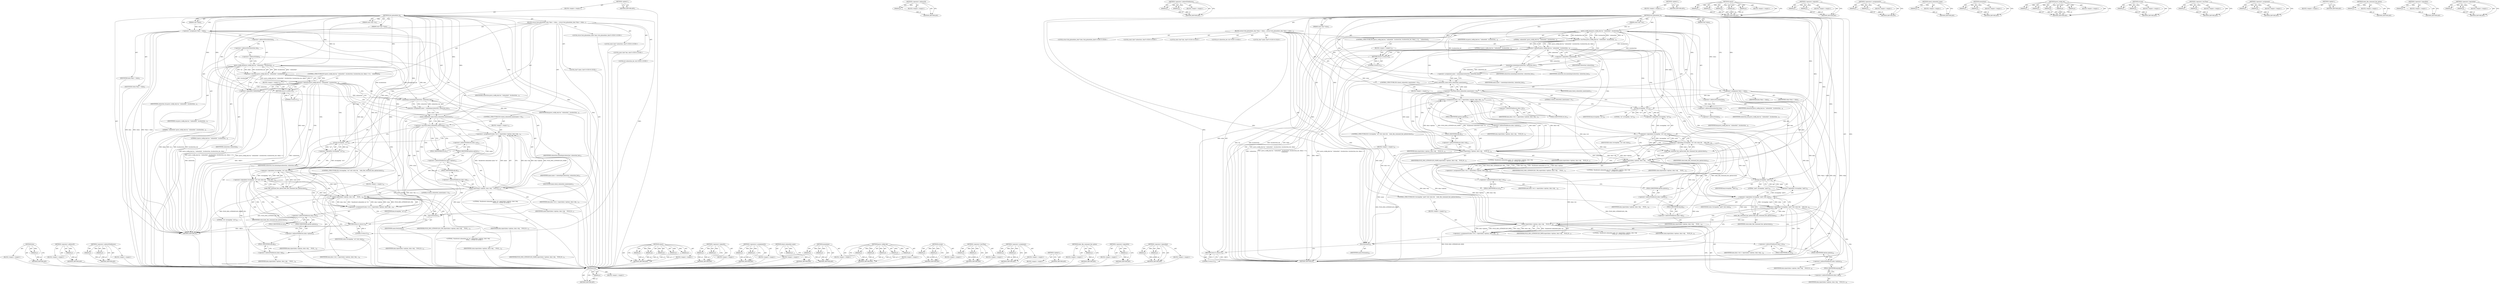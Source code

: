 digraph "&lt;operator&gt;.logicalAnd" {
vulnerable_196 [label=<(METHOD,free)>];
vulnerable_197 [label=<(PARAM,p1)>];
vulnerable_198 [label=<(BLOCK,&lt;empty&gt;,&lt;empty&gt;)>];
vulnerable_199 [label=<(METHOD_RETURN,ANY)>];
vulnerable_147 [label=<(METHOD,&lt;operator&gt;.addressOf)>];
vulnerable_148 [label=<(PARAM,p1)>];
vulnerable_149 [label=<(BLOCK,&lt;empty&gt;,&lt;empty&gt;)>];
vulnerable_150 [label=<(METHOD_RETURN,ANY)>];
vulnerable_169 [label=<(METHOD,&lt;operator&gt;.indirectFieldAccess)>];
vulnerable_170 [label=<(PARAM,p1)>];
vulnerable_171 [label=<(PARAM,p2)>];
vulnerable_172 [label=<(BLOCK,&lt;empty&gt;,&lt;empty&gt;)>];
vulnerable_173 [label=<(METHOD_RETURN,ANY)>];
vulnerable_6 [label=<(METHOD,&lt;global&gt;)<SUB>1</SUB>>];
vulnerable_7 [label=<(BLOCK,&lt;empty&gt;,&lt;empty&gt;)<SUB>1</SUB>>];
vulnerable_8 [label=<(METHOD,fsck_gitmodules_fn)<SUB>1</SUB>>];
vulnerable_9 [label=<(PARAM,const char *var)<SUB>1</SUB>>];
vulnerable_10 [label=<(PARAM,const char *value)<SUB>1</SUB>>];
vulnerable_11 [label=<(PARAM,void *vdata)<SUB>1</SUB>>];
vulnerable_12 [label=<(BLOCK,{
	struct fsck_gitmodules_data *data = vdata;
	...,{
	struct fsck_gitmodules_data *data = vdata;
	...)<SUB>2</SUB>>];
vulnerable_13 [label="<(LOCAL,struct fsck_gitmodules_data* data: fsck_gitmodules_data*)<SUB>3</SUB>>"];
vulnerable_14 [label=<(&lt;operator&gt;.assignment,*data = vdata)<SUB>3</SUB>>];
vulnerable_15 [label=<(IDENTIFIER,data,*data = vdata)<SUB>3</SUB>>];
vulnerable_16 [label=<(IDENTIFIER,vdata,*data = vdata)<SUB>3</SUB>>];
vulnerable_17 [label="<(LOCAL,const char* subsection: char*)<SUB>4</SUB>>"];
vulnerable_18 [label="<(LOCAL,const char* key: char*)<SUB>4</SUB>>"];
vulnerable_19 [label="<(LOCAL,int subsection_len: int)<SUB>5</SUB>>"];
vulnerable_20 [label="<(LOCAL,char* name: char*)<SUB>6</SUB>>"];
vulnerable_21 [label=<(CONTROL_STRUCTURE,IF,if (parse_config_key(var, &quot;submodule&quot;, &amp;subsection, &amp;subsection_len, &amp;key) &lt; 0 ||
	    !subsection))<SUB>8</SUB>>];
vulnerable_22 [label=<(&lt;operator&gt;.logicalOr,parse_config_key(var, &quot;submodule&quot;, &amp;subsection,...)<SUB>8</SUB>>];
vulnerable_23 [label=<(&lt;operator&gt;.lessThan,parse_config_key(var, &quot;submodule&quot;, &amp;subsection,...)<SUB>8</SUB>>];
vulnerable_24 [label=<(parse_config_key,parse_config_key(var, &quot;submodule&quot;, &amp;subsection,...)<SUB>8</SUB>>];
vulnerable_25 [label=<(IDENTIFIER,var,parse_config_key(var, &quot;submodule&quot;, &amp;subsection,...)<SUB>8</SUB>>];
vulnerable_26 [label=<(LITERAL,&quot;submodule&quot;,parse_config_key(var, &quot;submodule&quot;, &amp;subsection,...)<SUB>8</SUB>>];
vulnerable_27 [label=<(&lt;operator&gt;.addressOf,&amp;subsection)<SUB>8</SUB>>];
vulnerable_28 [label=<(IDENTIFIER,subsection,parse_config_key(var, &quot;submodule&quot;, &amp;subsection,...)<SUB>8</SUB>>];
vulnerable_29 [label=<(&lt;operator&gt;.addressOf,&amp;subsection_len)<SUB>8</SUB>>];
vulnerable_30 [label=<(IDENTIFIER,subsection_len,parse_config_key(var, &quot;submodule&quot;, &amp;subsection,...)<SUB>8</SUB>>];
vulnerable_31 [label=<(&lt;operator&gt;.addressOf,&amp;key)<SUB>8</SUB>>];
vulnerable_32 [label=<(IDENTIFIER,key,parse_config_key(var, &quot;submodule&quot;, &amp;subsection,...)<SUB>8</SUB>>];
vulnerable_33 [label=<(LITERAL,0,parse_config_key(var, &quot;submodule&quot;, &amp;subsection,...)<SUB>8</SUB>>];
vulnerable_34 [label=<(&lt;operator&gt;.logicalNot,!subsection)<SUB>9</SUB>>];
vulnerable_35 [label=<(IDENTIFIER,subsection,!subsection)<SUB>9</SUB>>];
vulnerable_36 [label=<(BLOCK,&lt;empty&gt;,&lt;empty&gt;)<SUB>10</SUB>>];
vulnerable_37 [label=<(RETURN,return 0;,return 0;)<SUB>10</SUB>>];
vulnerable_38 [label=<(LITERAL,0,return 0;)<SUB>10</SUB>>];
vulnerable_39 [label=<(&lt;operator&gt;.assignment,name = xmemdupz(subsection, subsection_len))<SUB>12</SUB>>];
vulnerable_40 [label=<(IDENTIFIER,name,name = xmemdupz(subsection, subsection_len))<SUB>12</SUB>>];
vulnerable_41 [label=<(xmemdupz,xmemdupz(subsection, subsection_len))<SUB>12</SUB>>];
vulnerable_42 [label=<(IDENTIFIER,subsection,xmemdupz(subsection, subsection_len))<SUB>12</SUB>>];
vulnerable_43 [label=<(IDENTIFIER,subsection_len,xmemdupz(subsection, subsection_len))<SUB>12</SUB>>];
vulnerable_44 [label=<(CONTROL_STRUCTURE,IF,if (check_submodule_name(name) &lt; 0))<SUB>13</SUB>>];
vulnerable_45 [label=<(&lt;operator&gt;.lessThan,check_submodule_name(name) &lt; 0)<SUB>13</SUB>>];
vulnerable_46 [label=<(check_submodule_name,check_submodule_name(name))<SUB>13</SUB>>];
vulnerable_47 [label=<(IDENTIFIER,name,check_submodule_name(name))<SUB>13</SUB>>];
vulnerable_48 [label=<(LITERAL,0,check_submodule_name(name) &lt; 0)<SUB>13</SUB>>];
vulnerable_49 [label=<(BLOCK,&lt;empty&gt;,&lt;empty&gt;)<SUB>14</SUB>>];
vulnerable_50 [label=<(&lt;operators&gt;.assignmentOr,data-&gt;ret |= report(data-&gt;options, data-&gt;obj,
	...)<SUB>14</SUB>>];
vulnerable_51 [label=<(&lt;operator&gt;.indirectFieldAccess,data-&gt;ret)<SUB>14</SUB>>];
vulnerable_52 [label=<(IDENTIFIER,data,data-&gt;ret |= report(data-&gt;options, data-&gt;obj,
	...)<SUB>14</SUB>>];
vulnerable_53 [label=<(FIELD_IDENTIFIER,ret,ret)<SUB>14</SUB>>];
vulnerable_54 [label=<(report,report(data-&gt;options, data-&gt;obj,
				    FSCK_M...)<SUB>14</SUB>>];
vulnerable_55 [label=<(&lt;operator&gt;.indirectFieldAccess,data-&gt;options)<SUB>14</SUB>>];
vulnerable_56 [label=<(IDENTIFIER,data,report(data-&gt;options, data-&gt;obj,
				    FSCK_M...)<SUB>14</SUB>>];
vulnerable_57 [label=<(FIELD_IDENTIFIER,options,options)<SUB>14</SUB>>];
vulnerable_58 [label=<(&lt;operator&gt;.indirectFieldAccess,data-&gt;obj)<SUB>14</SUB>>];
vulnerable_59 [label=<(IDENTIFIER,data,report(data-&gt;options, data-&gt;obj,
				    FSCK_M...)<SUB>14</SUB>>];
vulnerable_60 [label=<(FIELD_IDENTIFIER,obj,obj)<SUB>14</SUB>>];
vulnerable_61 [label=<(IDENTIFIER,FSCK_MSG_GITMODULES_NAME,report(data-&gt;options, data-&gt;obj,
				    FSCK_M...)<SUB>15</SUB>>];
vulnerable_62 [label="<(LITERAL,&quot;disallowed submodule name: %s&quot;,report(data-&gt;options, data-&gt;obj,
				    FSCK_M...)<SUB>16</SUB>>"];
vulnerable_63 [label=<(IDENTIFIER,name,report(data-&gt;options, data-&gt;obj,
				    FSCK_M...)<SUB>17</SUB>>];
vulnerable_64 [label=<(CONTROL_STRUCTURE,IF,if (!strcmp(key, &quot;url&quot;) &amp;&amp; value &amp;&amp;
	    looks_like_command_line_option(value)))<SUB>18</SUB>>];
vulnerable_65 [label=<(&lt;operator&gt;.logicalAnd,!strcmp(key, &quot;url&quot;) &amp;&amp; value &amp;&amp;
	    looks_like...)<SUB>18</SUB>>];
vulnerable_66 [label=<(&lt;operator&gt;.logicalAnd,!strcmp(key, &quot;url&quot;) &amp;&amp; value)<SUB>18</SUB>>];
vulnerable_67 [label=<(&lt;operator&gt;.logicalNot,!strcmp(key, &quot;url&quot;))<SUB>18</SUB>>];
vulnerable_68 [label=<(strcmp,strcmp(key, &quot;url&quot;))<SUB>18</SUB>>];
vulnerable_69 [label=<(IDENTIFIER,key,strcmp(key, &quot;url&quot;))<SUB>18</SUB>>];
vulnerable_70 [label=<(LITERAL,&quot;url&quot;,strcmp(key, &quot;url&quot;))<SUB>18</SUB>>];
vulnerable_71 [label=<(IDENTIFIER,value,!strcmp(key, &quot;url&quot;) &amp;&amp; value)<SUB>18</SUB>>];
vulnerable_72 [label=<(looks_like_command_line_option,looks_like_command_line_option(value))<SUB>19</SUB>>];
vulnerable_73 [label=<(IDENTIFIER,value,looks_like_command_line_option(value))<SUB>19</SUB>>];
vulnerable_74 [label=<(BLOCK,&lt;empty&gt;,&lt;empty&gt;)<SUB>20</SUB>>];
vulnerable_75 [label=<(&lt;operators&gt;.assignmentOr,data-&gt;ret |= report(data-&gt;options, data-&gt;obj,
 ...)<SUB>20</SUB>>];
vulnerable_76 [label=<(&lt;operator&gt;.indirectFieldAccess,data-&gt;ret)<SUB>20</SUB>>];
vulnerable_77 [label=<(IDENTIFIER,data,data-&gt;ret |= report(data-&gt;options, data-&gt;obj,
 ...)<SUB>20</SUB>>];
vulnerable_78 [label=<(FIELD_IDENTIFIER,ret,ret)<SUB>20</SUB>>];
vulnerable_79 [label=<(report,report(data-&gt;options, data-&gt;obj,
 				    FSCK_...)<SUB>20</SUB>>];
vulnerable_80 [label=<(&lt;operator&gt;.indirectFieldAccess,data-&gt;options)<SUB>20</SUB>>];
vulnerable_81 [label=<(IDENTIFIER,data,report(data-&gt;options, data-&gt;obj,
 				    FSCK_...)<SUB>20</SUB>>];
vulnerable_82 [label=<(FIELD_IDENTIFIER,options,options)<SUB>20</SUB>>];
vulnerable_83 [label=<(&lt;operator&gt;.indirectFieldAccess,data-&gt;obj)<SUB>20</SUB>>];
vulnerable_84 [label=<(IDENTIFIER,data,report(data-&gt;options, data-&gt;obj,
 				    FSCK_...)<SUB>20</SUB>>];
vulnerable_85 [label=<(FIELD_IDENTIFIER,obj,obj)<SUB>20</SUB>>];
vulnerable_86 [label=<(IDENTIFIER,FSCK_MSG_GITMODULES_URL,report(data-&gt;options, data-&gt;obj,
 				    FSCK_...)<SUB>21</SUB>>];
vulnerable_87 [label="<(LITERAL,&quot;disallowed submodule url: %s&quot;,report(data-&gt;options, data-&gt;obj,
 				    FSCK_...)<SUB>22</SUB>>"];
vulnerable_88 [label=<(IDENTIFIER,value,report(data-&gt;options, data-&gt;obj,
 				    FSCK_...)<SUB>23</SUB>>];
vulnerable_89 [label=<(free,free(name))<SUB>24</SUB>>];
vulnerable_90 [label=<(IDENTIFIER,name,free(name))<SUB>24</SUB>>];
vulnerable_91 [label=<(RETURN,return 0;,return 0;)<SUB>26</SUB>>];
vulnerable_92 [label=<(LITERAL,0,return 0;)<SUB>26</SUB>>];
vulnerable_93 [label=<(METHOD_RETURN,int)<SUB>1</SUB>>];
vulnerable_95 [label=<(METHOD_RETURN,ANY)<SUB>1</SUB>>];
vulnerable_174 [label=<(METHOD,report)>];
vulnerable_175 [label=<(PARAM,p1)>];
vulnerable_176 [label=<(PARAM,p2)>];
vulnerable_177 [label=<(PARAM,p3)>];
vulnerable_178 [label=<(PARAM,p4)>];
vulnerable_179 [label=<(PARAM,p5)>];
vulnerable_180 [label=<(BLOCK,&lt;empty&gt;,&lt;empty&gt;)>];
vulnerable_181 [label=<(METHOD_RETURN,ANY)>];
vulnerable_129 [label=<(METHOD,&lt;operator&gt;.logicalOr)>];
vulnerable_130 [label=<(PARAM,p1)>];
vulnerable_131 [label=<(PARAM,p2)>];
vulnerable_132 [label=<(BLOCK,&lt;empty&gt;,&lt;empty&gt;)>];
vulnerable_133 [label=<(METHOD_RETURN,ANY)>];
vulnerable_164 [label=<(METHOD,&lt;operators&gt;.assignmentOr)>];
vulnerable_165 [label=<(PARAM,p1)>];
vulnerable_166 [label=<(PARAM,p2)>];
vulnerable_167 [label=<(BLOCK,&lt;empty&gt;,&lt;empty&gt;)>];
vulnerable_168 [label=<(METHOD_RETURN,ANY)>];
vulnerable_160 [label=<(METHOD,check_submodule_name)>];
vulnerable_161 [label=<(PARAM,p1)>];
vulnerable_162 [label=<(BLOCK,&lt;empty&gt;,&lt;empty&gt;)>];
vulnerable_163 [label=<(METHOD_RETURN,ANY)>];
vulnerable_155 [label=<(METHOD,xmemdupz)>];
vulnerable_156 [label=<(PARAM,p1)>];
vulnerable_157 [label=<(PARAM,p2)>];
vulnerable_158 [label=<(BLOCK,&lt;empty&gt;,&lt;empty&gt;)>];
vulnerable_159 [label=<(METHOD_RETURN,ANY)>];
vulnerable_139 [label=<(METHOD,parse_config_key)>];
vulnerable_140 [label=<(PARAM,p1)>];
vulnerable_141 [label=<(PARAM,p2)>];
vulnerable_142 [label=<(PARAM,p3)>];
vulnerable_143 [label=<(PARAM,p4)>];
vulnerable_144 [label=<(PARAM,p5)>];
vulnerable_145 [label=<(BLOCK,&lt;empty&gt;,&lt;empty&gt;)>];
vulnerable_146 [label=<(METHOD_RETURN,ANY)>];
vulnerable_187 [label=<(METHOD,strcmp)>];
vulnerable_188 [label=<(PARAM,p1)>];
vulnerable_189 [label=<(PARAM,p2)>];
vulnerable_190 [label=<(BLOCK,&lt;empty&gt;,&lt;empty&gt;)>];
vulnerable_191 [label=<(METHOD_RETURN,ANY)>];
vulnerable_134 [label=<(METHOD,&lt;operator&gt;.lessThan)>];
vulnerable_135 [label=<(PARAM,p1)>];
vulnerable_136 [label=<(PARAM,p2)>];
vulnerable_137 [label=<(BLOCK,&lt;empty&gt;,&lt;empty&gt;)>];
vulnerable_138 [label=<(METHOD_RETURN,ANY)>];
vulnerable_124 [label=<(METHOD,&lt;operator&gt;.assignment)>];
vulnerable_125 [label=<(PARAM,p1)>];
vulnerable_126 [label=<(PARAM,p2)>];
vulnerable_127 [label=<(BLOCK,&lt;empty&gt;,&lt;empty&gt;)>];
vulnerable_128 [label=<(METHOD_RETURN,ANY)>];
vulnerable_118 [label=<(METHOD,&lt;global&gt;)<SUB>1</SUB>>];
vulnerable_119 [label=<(BLOCK,&lt;empty&gt;,&lt;empty&gt;)>];
vulnerable_120 [label=<(METHOD_RETURN,ANY)>];
vulnerable_192 [label=<(METHOD,looks_like_command_line_option)>];
vulnerable_193 [label=<(PARAM,p1)>];
vulnerable_194 [label=<(BLOCK,&lt;empty&gt;,&lt;empty&gt;)>];
vulnerable_195 [label=<(METHOD_RETURN,ANY)>];
vulnerable_151 [label=<(METHOD,&lt;operator&gt;.logicalNot)>];
vulnerable_152 [label=<(PARAM,p1)>];
vulnerable_153 [label=<(BLOCK,&lt;empty&gt;,&lt;empty&gt;)>];
vulnerable_154 [label=<(METHOD_RETURN,ANY)>];
vulnerable_182 [label=<(METHOD,&lt;operator&gt;.logicalAnd)>];
vulnerable_183 [label=<(PARAM,p1)>];
vulnerable_184 [label=<(PARAM,p2)>];
vulnerable_185 [label=<(BLOCK,&lt;empty&gt;,&lt;empty&gt;)>];
vulnerable_186 [label=<(METHOD_RETURN,ANY)>];
fixed_223 [label=<(METHOD,free)>];
fixed_224 [label=<(PARAM,p1)>];
fixed_225 [label=<(BLOCK,&lt;empty&gt;,&lt;empty&gt;)>];
fixed_226 [label=<(METHOD_RETURN,ANY)>];
fixed_174 [label=<(METHOD,&lt;operator&gt;.addressOf)>];
fixed_175 [label=<(PARAM,p1)>];
fixed_176 [label=<(BLOCK,&lt;empty&gt;,&lt;empty&gt;)>];
fixed_177 [label=<(METHOD_RETURN,ANY)>];
fixed_196 [label=<(METHOD,&lt;operator&gt;.indirectFieldAccess)>];
fixed_197 [label=<(PARAM,p1)>];
fixed_198 [label=<(PARAM,p2)>];
fixed_199 [label=<(BLOCK,&lt;empty&gt;,&lt;empty&gt;)>];
fixed_200 [label=<(METHOD_RETURN,ANY)>];
fixed_6 [label=<(METHOD,&lt;global&gt;)<SUB>1</SUB>>];
fixed_7 [label=<(BLOCK,&lt;empty&gt;,&lt;empty&gt;)<SUB>1</SUB>>];
fixed_8 [label=<(METHOD,fsck_gitmodules_fn)<SUB>1</SUB>>];
fixed_9 [label=<(PARAM,const char *var)<SUB>1</SUB>>];
fixed_10 [label=<(PARAM,const char *value)<SUB>1</SUB>>];
fixed_11 [label=<(PARAM,void *vdata)<SUB>1</SUB>>];
fixed_12 [label=<(BLOCK,{
	struct fsck_gitmodules_data *data = vdata;
	...,{
	struct fsck_gitmodules_data *data = vdata;
	...)<SUB>2</SUB>>];
fixed_13 [label="<(LOCAL,struct fsck_gitmodules_data* data: fsck_gitmodules_data*)<SUB>3</SUB>>"];
fixed_14 [label=<(&lt;operator&gt;.assignment,*data = vdata)<SUB>3</SUB>>];
fixed_15 [label=<(IDENTIFIER,data,*data = vdata)<SUB>3</SUB>>];
fixed_16 [label=<(IDENTIFIER,vdata,*data = vdata)<SUB>3</SUB>>];
fixed_17 [label="<(LOCAL,const char* subsection: char*)<SUB>4</SUB>>"];
fixed_18 [label="<(LOCAL,const char* key: char*)<SUB>4</SUB>>"];
fixed_19 [label="<(LOCAL,int subsection_len: int)<SUB>5</SUB>>"];
fixed_20 [label="<(LOCAL,char* name: char*)<SUB>6</SUB>>"];
fixed_21 [label=<(CONTROL_STRUCTURE,IF,if (parse_config_key(var, &quot;submodule&quot;, &amp;subsection, &amp;subsection_len, &amp;key) &lt; 0 ||
	    !subsection))<SUB>8</SUB>>];
fixed_22 [label=<(&lt;operator&gt;.logicalOr,parse_config_key(var, &quot;submodule&quot;, &amp;subsection,...)<SUB>8</SUB>>];
fixed_23 [label=<(&lt;operator&gt;.lessThan,parse_config_key(var, &quot;submodule&quot;, &amp;subsection,...)<SUB>8</SUB>>];
fixed_24 [label=<(parse_config_key,parse_config_key(var, &quot;submodule&quot;, &amp;subsection,...)<SUB>8</SUB>>];
fixed_25 [label=<(IDENTIFIER,var,parse_config_key(var, &quot;submodule&quot;, &amp;subsection,...)<SUB>8</SUB>>];
fixed_26 [label=<(LITERAL,&quot;submodule&quot;,parse_config_key(var, &quot;submodule&quot;, &amp;subsection,...)<SUB>8</SUB>>];
fixed_27 [label=<(&lt;operator&gt;.addressOf,&amp;subsection)<SUB>8</SUB>>];
fixed_28 [label=<(IDENTIFIER,subsection,parse_config_key(var, &quot;submodule&quot;, &amp;subsection,...)<SUB>8</SUB>>];
fixed_29 [label=<(&lt;operator&gt;.addressOf,&amp;subsection_len)<SUB>8</SUB>>];
fixed_30 [label=<(IDENTIFIER,subsection_len,parse_config_key(var, &quot;submodule&quot;, &amp;subsection,...)<SUB>8</SUB>>];
fixed_31 [label=<(&lt;operator&gt;.addressOf,&amp;key)<SUB>8</SUB>>];
fixed_32 [label=<(IDENTIFIER,key,parse_config_key(var, &quot;submodule&quot;, &amp;subsection,...)<SUB>8</SUB>>];
fixed_33 [label=<(LITERAL,0,parse_config_key(var, &quot;submodule&quot;, &amp;subsection,...)<SUB>8</SUB>>];
fixed_34 [label=<(&lt;operator&gt;.logicalNot,!subsection)<SUB>9</SUB>>];
fixed_35 [label=<(IDENTIFIER,subsection,!subsection)<SUB>9</SUB>>];
fixed_36 [label=<(BLOCK,&lt;empty&gt;,&lt;empty&gt;)<SUB>10</SUB>>];
fixed_37 [label=<(RETURN,return 0;,return 0;)<SUB>10</SUB>>];
fixed_38 [label=<(LITERAL,0,return 0;)<SUB>10</SUB>>];
fixed_39 [label=<(&lt;operator&gt;.assignment,name = xmemdupz(subsection, subsection_len))<SUB>12</SUB>>];
fixed_40 [label=<(IDENTIFIER,name,name = xmemdupz(subsection, subsection_len))<SUB>12</SUB>>];
fixed_41 [label=<(xmemdupz,xmemdupz(subsection, subsection_len))<SUB>12</SUB>>];
fixed_42 [label=<(IDENTIFIER,subsection,xmemdupz(subsection, subsection_len))<SUB>12</SUB>>];
fixed_43 [label=<(IDENTIFIER,subsection_len,xmemdupz(subsection, subsection_len))<SUB>12</SUB>>];
fixed_44 [label=<(CONTROL_STRUCTURE,IF,if (check_submodule_name(name) &lt; 0))<SUB>13</SUB>>];
fixed_45 [label=<(&lt;operator&gt;.lessThan,check_submodule_name(name) &lt; 0)<SUB>13</SUB>>];
fixed_46 [label=<(check_submodule_name,check_submodule_name(name))<SUB>13</SUB>>];
fixed_47 [label=<(IDENTIFIER,name,check_submodule_name(name))<SUB>13</SUB>>];
fixed_48 [label=<(LITERAL,0,check_submodule_name(name) &lt; 0)<SUB>13</SUB>>];
fixed_49 [label=<(BLOCK,&lt;empty&gt;,&lt;empty&gt;)<SUB>14</SUB>>];
fixed_50 [label=<(&lt;operators&gt;.assignmentOr,data-&gt;ret |= report(data-&gt;options, data-&gt;obj,
	...)<SUB>14</SUB>>];
fixed_51 [label=<(&lt;operator&gt;.indirectFieldAccess,data-&gt;ret)<SUB>14</SUB>>];
fixed_52 [label=<(IDENTIFIER,data,data-&gt;ret |= report(data-&gt;options, data-&gt;obj,
	...)<SUB>14</SUB>>];
fixed_53 [label=<(FIELD_IDENTIFIER,ret,ret)<SUB>14</SUB>>];
fixed_54 [label=<(report,report(data-&gt;options, data-&gt;obj,
				    FSCK_M...)<SUB>14</SUB>>];
fixed_55 [label=<(&lt;operator&gt;.indirectFieldAccess,data-&gt;options)<SUB>14</SUB>>];
fixed_56 [label=<(IDENTIFIER,data,report(data-&gt;options, data-&gt;obj,
				    FSCK_M...)<SUB>14</SUB>>];
fixed_57 [label=<(FIELD_IDENTIFIER,options,options)<SUB>14</SUB>>];
fixed_58 [label=<(&lt;operator&gt;.indirectFieldAccess,data-&gt;obj)<SUB>14</SUB>>];
fixed_59 [label=<(IDENTIFIER,data,report(data-&gt;options, data-&gt;obj,
				    FSCK_M...)<SUB>14</SUB>>];
fixed_60 [label=<(FIELD_IDENTIFIER,obj,obj)<SUB>14</SUB>>];
fixed_61 [label=<(IDENTIFIER,FSCK_MSG_GITMODULES_NAME,report(data-&gt;options, data-&gt;obj,
				    FSCK_M...)<SUB>15</SUB>>];
fixed_62 [label="<(LITERAL,&quot;disallowed submodule name: %s&quot;,report(data-&gt;options, data-&gt;obj,
				    FSCK_M...)<SUB>16</SUB>>"];
fixed_63 [label=<(IDENTIFIER,name,report(data-&gt;options, data-&gt;obj,
				    FSCK_M...)<SUB>17</SUB>>];
fixed_64 [label=<(CONTROL_STRUCTURE,IF,if (!strcmp(key, &quot;url&quot;) &amp;&amp; value &amp;&amp;
	    looks_like_command_line_option(value)))<SUB>18</SUB>>];
fixed_65 [label=<(&lt;operator&gt;.logicalAnd,!strcmp(key, &quot;url&quot;) &amp;&amp; value &amp;&amp;
	    looks_like...)<SUB>18</SUB>>];
fixed_66 [label=<(&lt;operator&gt;.logicalAnd,!strcmp(key, &quot;url&quot;) &amp;&amp; value)<SUB>18</SUB>>];
fixed_67 [label=<(&lt;operator&gt;.logicalNot,!strcmp(key, &quot;url&quot;))<SUB>18</SUB>>];
fixed_68 [label=<(strcmp,strcmp(key, &quot;url&quot;))<SUB>18</SUB>>];
fixed_69 [label=<(IDENTIFIER,key,strcmp(key, &quot;url&quot;))<SUB>18</SUB>>];
fixed_70 [label=<(LITERAL,&quot;url&quot;,strcmp(key, &quot;url&quot;))<SUB>18</SUB>>];
fixed_71 [label=<(IDENTIFIER,value,!strcmp(key, &quot;url&quot;) &amp;&amp; value)<SUB>18</SUB>>];
fixed_72 [label=<(looks_like_command_line_option,looks_like_command_line_option(value))<SUB>19</SUB>>];
fixed_73 [label=<(IDENTIFIER,value,looks_like_command_line_option(value))<SUB>19</SUB>>];
fixed_74 [label=<(BLOCK,&lt;empty&gt;,&lt;empty&gt;)<SUB>20</SUB>>];
fixed_75 [label=<(&lt;operators&gt;.assignmentOr,data-&gt;ret |= report(data-&gt;options, data-&gt;obj,
 ...)<SUB>20</SUB>>];
fixed_76 [label=<(&lt;operator&gt;.indirectFieldAccess,data-&gt;ret)<SUB>20</SUB>>];
fixed_77 [label=<(IDENTIFIER,data,data-&gt;ret |= report(data-&gt;options, data-&gt;obj,
 ...)<SUB>20</SUB>>];
fixed_78 [label=<(FIELD_IDENTIFIER,ret,ret)<SUB>20</SUB>>];
fixed_79 [label=<(report,report(data-&gt;options, data-&gt;obj,
 				    FSCK_...)<SUB>20</SUB>>];
fixed_80 [label=<(&lt;operator&gt;.indirectFieldAccess,data-&gt;options)<SUB>20</SUB>>];
fixed_81 [label=<(IDENTIFIER,data,report(data-&gt;options, data-&gt;obj,
 				    FSCK_...)<SUB>20</SUB>>];
fixed_82 [label=<(FIELD_IDENTIFIER,options,options)<SUB>20</SUB>>];
fixed_83 [label=<(&lt;operator&gt;.indirectFieldAccess,data-&gt;obj)<SUB>20</SUB>>];
fixed_84 [label=<(IDENTIFIER,data,report(data-&gt;options, data-&gt;obj,
 				    FSCK_...)<SUB>20</SUB>>];
fixed_85 [label=<(FIELD_IDENTIFIER,obj,obj)<SUB>20</SUB>>];
fixed_86 [label=<(IDENTIFIER,FSCK_MSG_GITMODULES_URL,report(data-&gt;options, data-&gt;obj,
 				    FSCK_...)<SUB>21</SUB>>];
fixed_87 [label="<(LITERAL,&quot;disallowed submodule url: %s&quot;,report(data-&gt;options, data-&gt;obj,
 				    FSCK_...)<SUB>22</SUB>>"];
fixed_88 [label=<(IDENTIFIER,value,report(data-&gt;options, data-&gt;obj,
 				    FSCK_...)<SUB>23</SUB>>];
fixed_89 [label=<(CONTROL_STRUCTURE,IF,if (!strcmp(key, &quot;path&quot;) &amp;&amp; value &amp;&amp;
	    looks_like_command_line_option(value)))<SUB>24</SUB>>];
fixed_90 [label=<(&lt;operator&gt;.logicalAnd,!strcmp(key, &quot;path&quot;) &amp;&amp; value &amp;&amp;
	    looks_lik...)<SUB>24</SUB>>];
fixed_91 [label=<(&lt;operator&gt;.logicalAnd,!strcmp(key, &quot;path&quot;) &amp;&amp; value)<SUB>24</SUB>>];
fixed_92 [label=<(&lt;operator&gt;.logicalNot,!strcmp(key, &quot;path&quot;))<SUB>24</SUB>>];
fixed_93 [label=<(strcmp,strcmp(key, &quot;path&quot;))<SUB>24</SUB>>];
fixed_94 [label=<(IDENTIFIER,key,strcmp(key, &quot;path&quot;))<SUB>24</SUB>>];
fixed_95 [label=<(LITERAL,&quot;path&quot;,strcmp(key, &quot;path&quot;))<SUB>24</SUB>>];
fixed_96 [label=<(IDENTIFIER,value,!strcmp(key, &quot;path&quot;) &amp;&amp; value)<SUB>24</SUB>>];
fixed_97 [label=<(looks_like_command_line_option,looks_like_command_line_option(value))<SUB>25</SUB>>];
fixed_98 [label=<(IDENTIFIER,value,looks_like_command_line_option(value))<SUB>25</SUB>>];
fixed_99 [label=<(BLOCK,&lt;empty&gt;,&lt;empty&gt;)<SUB>26</SUB>>];
fixed_100 [label=<(&lt;operators&gt;.assignmentOr,data-&gt;ret |= report(data-&gt;options, data-&gt;obj,
	...)<SUB>26</SUB>>];
fixed_101 [label=<(&lt;operator&gt;.indirectFieldAccess,data-&gt;ret)<SUB>26</SUB>>];
fixed_102 [label=<(IDENTIFIER,data,data-&gt;ret |= report(data-&gt;options, data-&gt;obj,
	...)<SUB>26</SUB>>];
fixed_103 [label=<(FIELD_IDENTIFIER,ret,ret)<SUB>26</SUB>>];
fixed_104 [label=<(report,report(data-&gt;options, data-&gt;obj,
				    FSCK_M...)<SUB>26</SUB>>];
fixed_105 [label=<(&lt;operator&gt;.indirectFieldAccess,data-&gt;options)<SUB>26</SUB>>];
fixed_106 [label=<(IDENTIFIER,data,report(data-&gt;options, data-&gt;obj,
				    FSCK_M...)<SUB>26</SUB>>];
fixed_107 [label=<(FIELD_IDENTIFIER,options,options)<SUB>26</SUB>>];
fixed_108 [label=<(&lt;operator&gt;.indirectFieldAccess,data-&gt;obj)<SUB>26</SUB>>];
fixed_109 [label=<(IDENTIFIER,data,report(data-&gt;options, data-&gt;obj,
				    FSCK_M...)<SUB>26</SUB>>];
fixed_110 [label=<(FIELD_IDENTIFIER,obj,obj)<SUB>26</SUB>>];
fixed_111 [label=<(IDENTIFIER,FSCK_MSG_GITMODULES_PATH,report(data-&gt;options, data-&gt;obj,
				    FSCK_M...)<SUB>27</SUB>>];
fixed_112 [label="<(LITERAL,&quot;disallowed submodule path: %s&quot;,report(data-&gt;options, data-&gt;obj,
				    FSCK_M...)<SUB>28</SUB>>"];
fixed_113 [label=<(IDENTIFIER,value,report(data-&gt;options, data-&gt;obj,
				    FSCK_M...)<SUB>29</SUB>>];
fixed_114 [label=<(free,free(name))<SUB>30</SUB>>];
fixed_115 [label=<(IDENTIFIER,name,free(name))<SUB>30</SUB>>];
fixed_116 [label=<(RETURN,return 0;,return 0;)<SUB>32</SUB>>];
fixed_117 [label=<(LITERAL,0,return 0;)<SUB>32</SUB>>];
fixed_118 [label=<(METHOD_RETURN,int)<SUB>1</SUB>>];
fixed_120 [label=<(METHOD_RETURN,ANY)<SUB>1</SUB>>];
fixed_201 [label=<(METHOD,report)>];
fixed_202 [label=<(PARAM,p1)>];
fixed_203 [label=<(PARAM,p2)>];
fixed_204 [label=<(PARAM,p3)>];
fixed_205 [label=<(PARAM,p4)>];
fixed_206 [label=<(PARAM,p5)>];
fixed_207 [label=<(BLOCK,&lt;empty&gt;,&lt;empty&gt;)>];
fixed_208 [label=<(METHOD_RETURN,ANY)>];
fixed_156 [label=<(METHOD,&lt;operator&gt;.logicalOr)>];
fixed_157 [label=<(PARAM,p1)>];
fixed_158 [label=<(PARAM,p2)>];
fixed_159 [label=<(BLOCK,&lt;empty&gt;,&lt;empty&gt;)>];
fixed_160 [label=<(METHOD_RETURN,ANY)>];
fixed_191 [label=<(METHOD,&lt;operators&gt;.assignmentOr)>];
fixed_192 [label=<(PARAM,p1)>];
fixed_193 [label=<(PARAM,p2)>];
fixed_194 [label=<(BLOCK,&lt;empty&gt;,&lt;empty&gt;)>];
fixed_195 [label=<(METHOD_RETURN,ANY)>];
fixed_187 [label=<(METHOD,check_submodule_name)>];
fixed_188 [label=<(PARAM,p1)>];
fixed_189 [label=<(BLOCK,&lt;empty&gt;,&lt;empty&gt;)>];
fixed_190 [label=<(METHOD_RETURN,ANY)>];
fixed_182 [label=<(METHOD,xmemdupz)>];
fixed_183 [label=<(PARAM,p1)>];
fixed_184 [label=<(PARAM,p2)>];
fixed_185 [label=<(BLOCK,&lt;empty&gt;,&lt;empty&gt;)>];
fixed_186 [label=<(METHOD_RETURN,ANY)>];
fixed_166 [label=<(METHOD,parse_config_key)>];
fixed_167 [label=<(PARAM,p1)>];
fixed_168 [label=<(PARAM,p2)>];
fixed_169 [label=<(PARAM,p3)>];
fixed_170 [label=<(PARAM,p4)>];
fixed_171 [label=<(PARAM,p5)>];
fixed_172 [label=<(BLOCK,&lt;empty&gt;,&lt;empty&gt;)>];
fixed_173 [label=<(METHOD_RETURN,ANY)>];
fixed_214 [label=<(METHOD,strcmp)>];
fixed_215 [label=<(PARAM,p1)>];
fixed_216 [label=<(PARAM,p2)>];
fixed_217 [label=<(BLOCK,&lt;empty&gt;,&lt;empty&gt;)>];
fixed_218 [label=<(METHOD_RETURN,ANY)>];
fixed_161 [label=<(METHOD,&lt;operator&gt;.lessThan)>];
fixed_162 [label=<(PARAM,p1)>];
fixed_163 [label=<(PARAM,p2)>];
fixed_164 [label=<(BLOCK,&lt;empty&gt;,&lt;empty&gt;)>];
fixed_165 [label=<(METHOD_RETURN,ANY)>];
fixed_151 [label=<(METHOD,&lt;operator&gt;.assignment)>];
fixed_152 [label=<(PARAM,p1)>];
fixed_153 [label=<(PARAM,p2)>];
fixed_154 [label=<(BLOCK,&lt;empty&gt;,&lt;empty&gt;)>];
fixed_155 [label=<(METHOD_RETURN,ANY)>];
fixed_145 [label=<(METHOD,&lt;global&gt;)<SUB>1</SUB>>];
fixed_146 [label=<(BLOCK,&lt;empty&gt;,&lt;empty&gt;)>];
fixed_147 [label=<(METHOD_RETURN,ANY)>];
fixed_219 [label=<(METHOD,looks_like_command_line_option)>];
fixed_220 [label=<(PARAM,p1)>];
fixed_221 [label=<(BLOCK,&lt;empty&gt;,&lt;empty&gt;)>];
fixed_222 [label=<(METHOD_RETURN,ANY)>];
fixed_178 [label=<(METHOD,&lt;operator&gt;.logicalNot)>];
fixed_179 [label=<(PARAM,p1)>];
fixed_180 [label=<(BLOCK,&lt;empty&gt;,&lt;empty&gt;)>];
fixed_181 [label=<(METHOD_RETURN,ANY)>];
fixed_209 [label=<(METHOD,&lt;operator&gt;.logicalAnd)>];
fixed_210 [label=<(PARAM,p1)>];
fixed_211 [label=<(PARAM,p2)>];
fixed_212 [label=<(BLOCK,&lt;empty&gt;,&lt;empty&gt;)>];
fixed_213 [label=<(METHOD_RETURN,ANY)>];
vulnerable_196 -> vulnerable_197  [key=0, label="AST: "];
vulnerable_196 -> vulnerable_197  [key=1, label="DDG: "];
vulnerable_196 -> vulnerable_198  [key=0, label="AST: "];
vulnerable_196 -> vulnerable_199  [key=0, label="AST: "];
vulnerable_196 -> vulnerable_199  [key=1, label="CFG: "];
vulnerable_197 -> vulnerable_199  [key=0, label="DDG: p1"];
vulnerable_198 -> fixed_223  [key=0];
vulnerable_199 -> fixed_223  [key=0];
vulnerable_147 -> vulnerable_148  [key=0, label="AST: "];
vulnerable_147 -> vulnerable_148  [key=1, label="DDG: "];
vulnerable_147 -> vulnerable_149  [key=0, label="AST: "];
vulnerable_147 -> vulnerable_150  [key=0, label="AST: "];
vulnerable_147 -> vulnerable_150  [key=1, label="CFG: "];
vulnerable_148 -> vulnerable_150  [key=0, label="DDG: p1"];
vulnerable_149 -> fixed_223  [key=0];
vulnerable_150 -> fixed_223  [key=0];
vulnerable_169 -> vulnerable_170  [key=0, label="AST: "];
vulnerable_169 -> vulnerable_170  [key=1, label="DDG: "];
vulnerable_169 -> vulnerable_172  [key=0, label="AST: "];
vulnerable_169 -> vulnerable_171  [key=0, label="AST: "];
vulnerable_169 -> vulnerable_171  [key=1, label="DDG: "];
vulnerable_169 -> vulnerable_173  [key=0, label="AST: "];
vulnerable_169 -> vulnerable_173  [key=1, label="CFG: "];
vulnerable_170 -> vulnerable_173  [key=0, label="DDG: p1"];
vulnerable_171 -> vulnerable_173  [key=0, label="DDG: p2"];
vulnerable_172 -> fixed_223  [key=0];
vulnerable_173 -> fixed_223  [key=0];
vulnerable_6 -> vulnerable_7  [key=0, label="AST: "];
vulnerable_6 -> vulnerable_95  [key=0, label="AST: "];
vulnerable_6 -> vulnerable_95  [key=1, label="CFG: "];
vulnerable_7 -> vulnerable_8  [key=0, label="AST: "];
vulnerable_8 -> vulnerable_9  [key=0, label="AST: "];
vulnerable_8 -> vulnerable_9  [key=1, label="DDG: "];
vulnerable_8 -> vulnerable_10  [key=0, label="AST: "];
vulnerable_8 -> vulnerable_10  [key=1, label="DDG: "];
vulnerable_8 -> vulnerable_11  [key=0, label="AST: "];
vulnerable_8 -> vulnerable_11  [key=1, label="DDG: "];
vulnerable_8 -> vulnerable_12  [key=0, label="AST: "];
vulnerable_8 -> vulnerable_93  [key=0, label="AST: "];
vulnerable_8 -> vulnerable_14  [key=0, label="CFG: "];
vulnerable_8 -> vulnerable_14  [key=1, label="DDG: "];
vulnerable_8 -> vulnerable_91  [key=0, label="DDG: "];
vulnerable_8 -> vulnerable_89  [key=0, label="DDG: "];
vulnerable_8 -> vulnerable_92  [key=0, label="DDG: "];
vulnerable_8 -> vulnerable_37  [key=0, label="DDG: "];
vulnerable_8 -> vulnerable_41  [key=0, label="DDG: "];
vulnerable_8 -> vulnerable_45  [key=0, label="DDG: "];
vulnerable_8 -> vulnerable_23  [key=0, label="DDG: "];
vulnerable_8 -> vulnerable_34  [key=0, label="DDG: "];
vulnerable_8 -> vulnerable_38  [key=0, label="DDG: "];
vulnerable_8 -> vulnerable_46  [key=0, label="DDG: "];
vulnerable_8 -> vulnerable_66  [key=0, label="DDG: "];
vulnerable_8 -> vulnerable_72  [key=0, label="DDG: "];
vulnerable_8 -> vulnerable_24  [key=0, label="DDG: "];
vulnerable_8 -> vulnerable_54  [key=0, label="DDG: "];
vulnerable_8 -> vulnerable_79  [key=0, label="DDG: "];
vulnerable_8 -> vulnerable_68  [key=0, label="DDG: "];
vulnerable_9 -> vulnerable_24  [key=0, label="DDG: var"];
vulnerable_10 -> vulnerable_93  [key=0, label="DDG: value"];
vulnerable_10 -> vulnerable_66  [key=0, label="DDG: value"];
vulnerable_11 -> vulnerable_14  [key=0, label="DDG: vdata"];
vulnerable_12 -> vulnerable_13  [key=0, label="AST: "];
vulnerable_12 -> vulnerable_14  [key=0, label="AST: "];
vulnerable_12 -> vulnerable_17  [key=0, label="AST: "];
vulnerable_12 -> vulnerable_18  [key=0, label="AST: "];
vulnerable_12 -> vulnerable_19  [key=0, label="AST: "];
vulnerable_12 -> vulnerable_20  [key=0, label="AST: "];
vulnerable_12 -> vulnerable_21  [key=0, label="AST: "];
vulnerable_12 -> vulnerable_39  [key=0, label="AST: "];
vulnerable_12 -> vulnerable_44  [key=0, label="AST: "];
vulnerable_12 -> vulnerable_64  [key=0, label="AST: "];
vulnerable_12 -> vulnerable_89  [key=0, label="AST: "];
vulnerable_12 -> vulnerable_91  [key=0, label="AST: "];
vulnerable_13 -> fixed_223  [key=0];
vulnerable_14 -> vulnerable_15  [key=0, label="AST: "];
vulnerable_14 -> vulnerable_16  [key=0, label="AST: "];
vulnerable_14 -> vulnerable_27  [key=0, label="CFG: "];
vulnerable_14 -> vulnerable_93  [key=0, label="DDG: data"];
vulnerable_14 -> vulnerable_93  [key=1, label="DDG: vdata"];
vulnerable_14 -> vulnerable_93  [key=2, label="DDG: *data = vdata"];
vulnerable_14 -> vulnerable_50  [key=0, label="DDG: data"];
vulnerable_14 -> vulnerable_75  [key=0, label="DDG: data"];
vulnerable_14 -> vulnerable_54  [key=0, label="DDG: data"];
vulnerable_14 -> vulnerable_79  [key=0, label="DDG: data"];
vulnerable_15 -> fixed_223  [key=0];
vulnerable_16 -> fixed_223  [key=0];
vulnerable_17 -> fixed_223  [key=0];
vulnerable_18 -> fixed_223  [key=0];
vulnerable_19 -> fixed_223  [key=0];
vulnerable_20 -> fixed_223  [key=0];
vulnerable_21 -> vulnerable_22  [key=0, label="AST: "];
vulnerable_21 -> vulnerable_36  [key=0, label="AST: "];
vulnerable_22 -> vulnerable_23  [key=0, label="AST: "];
vulnerable_22 -> vulnerable_34  [key=0, label="AST: "];
vulnerable_22 -> vulnerable_37  [key=0, label="CFG: "];
vulnerable_22 -> vulnerable_37  [key=1, label="CDG: "];
vulnerable_22 -> vulnerable_41  [key=0, label="CFG: "];
vulnerable_22 -> vulnerable_41  [key=1, label="CDG: "];
vulnerable_22 -> vulnerable_93  [key=0, label="DDG: parse_config_key(var, &quot;submodule&quot;, &amp;subsection, &amp;subsection_len, &amp;key) &lt; 0"];
vulnerable_22 -> vulnerable_93  [key=1, label="DDG: !subsection"];
vulnerable_22 -> vulnerable_93  [key=2, label="DDG: parse_config_key(var, &quot;submodule&quot;, &amp;subsection, &amp;subsection_len, &amp;key) &lt; 0 ||
	    !subsection"];
vulnerable_22 -> vulnerable_68  [key=0, label="CDG: "];
vulnerable_22 -> vulnerable_89  [key=0, label="CDG: "];
vulnerable_22 -> vulnerable_66  [key=0, label="CDG: "];
vulnerable_22 -> vulnerable_46  [key=0, label="CDG: "];
vulnerable_22 -> vulnerable_67  [key=0, label="CDG: "];
vulnerable_22 -> vulnerable_45  [key=0, label="CDG: "];
vulnerable_22 -> vulnerable_65  [key=0, label="CDG: "];
vulnerable_22 -> vulnerable_91  [key=0, label="CDG: "];
vulnerable_22 -> vulnerable_39  [key=0, label="CDG: "];
vulnerable_23 -> vulnerable_24  [key=0, label="AST: "];
vulnerable_23 -> vulnerable_33  [key=0, label="AST: "];
vulnerable_23 -> vulnerable_22  [key=0, label="CFG: "];
vulnerable_23 -> vulnerable_22  [key=1, label="DDG: parse_config_key(var, &quot;submodule&quot;, &amp;subsection, &amp;subsection_len, &amp;key)"];
vulnerable_23 -> vulnerable_22  [key=2, label="DDG: 0"];
vulnerable_23 -> vulnerable_34  [key=0, label="CFG: "];
vulnerable_23 -> vulnerable_34  [key=1, label="CDG: "];
vulnerable_23 -> vulnerable_93  [key=0, label="DDG: parse_config_key(var, &quot;submodule&quot;, &amp;subsection, &amp;subsection_len, &amp;key)"];
vulnerable_24 -> vulnerable_25  [key=0, label="AST: "];
vulnerable_24 -> vulnerable_26  [key=0, label="AST: "];
vulnerable_24 -> vulnerable_27  [key=0, label="AST: "];
vulnerable_24 -> vulnerable_29  [key=0, label="AST: "];
vulnerable_24 -> vulnerable_31  [key=0, label="AST: "];
vulnerable_24 -> vulnerable_23  [key=0, label="CFG: "];
vulnerable_24 -> vulnerable_23  [key=1, label="DDG: &amp;subsection"];
vulnerable_24 -> vulnerable_23  [key=2, label="DDG: &quot;submodule&quot;"];
vulnerable_24 -> vulnerable_23  [key=3, label="DDG: var"];
vulnerable_24 -> vulnerable_23  [key=4, label="DDG: &amp;key"];
vulnerable_24 -> vulnerable_23  [key=5, label="DDG: &amp;subsection_len"];
vulnerable_24 -> vulnerable_93  [key=0, label="DDG: var"];
vulnerable_24 -> vulnerable_93  [key=1, label="DDG: &amp;subsection"];
vulnerable_24 -> vulnerable_93  [key=2, label="DDG: &amp;subsection_len"];
vulnerable_24 -> vulnerable_93  [key=3, label="DDG: &amp;key"];
vulnerable_24 -> vulnerable_41  [key=0, label="DDG: &amp;subsection"];
vulnerable_24 -> vulnerable_41  [key=1, label="DDG: &amp;subsection_len"];
vulnerable_24 -> vulnerable_34  [key=0, label="DDG: &amp;subsection"];
vulnerable_24 -> vulnerable_68  [key=0, label="DDG: &amp;key"];
vulnerable_25 -> fixed_223  [key=0];
vulnerable_26 -> fixed_223  [key=0];
vulnerable_27 -> vulnerable_28  [key=0, label="AST: "];
vulnerable_27 -> vulnerable_29  [key=0, label="CFG: "];
vulnerable_28 -> fixed_223  [key=0];
vulnerable_29 -> vulnerable_30  [key=0, label="AST: "];
vulnerable_29 -> vulnerable_31  [key=0, label="CFG: "];
vulnerable_30 -> fixed_223  [key=0];
vulnerable_31 -> vulnerable_32  [key=0, label="AST: "];
vulnerable_31 -> vulnerable_24  [key=0, label="CFG: "];
vulnerable_32 -> fixed_223  [key=0];
vulnerable_33 -> fixed_223  [key=0];
vulnerable_34 -> vulnerable_35  [key=0, label="AST: "];
vulnerable_34 -> vulnerable_22  [key=0, label="CFG: "];
vulnerable_34 -> vulnerable_22  [key=1, label="DDG: subsection"];
vulnerable_34 -> vulnerable_93  [key=0, label="DDG: subsection"];
vulnerable_34 -> vulnerable_41  [key=0, label="DDG: subsection"];
vulnerable_35 -> fixed_223  [key=0];
vulnerable_36 -> vulnerable_37  [key=0, label="AST: "];
vulnerable_37 -> vulnerable_38  [key=0, label="AST: "];
vulnerable_37 -> vulnerable_93  [key=0, label="CFG: "];
vulnerable_37 -> vulnerable_93  [key=1, label="DDG: &lt;RET&gt;"];
vulnerable_38 -> vulnerable_37  [key=0, label="DDG: 0"];
vulnerable_39 -> vulnerable_40  [key=0, label="AST: "];
vulnerable_39 -> vulnerable_41  [key=0, label="AST: "];
vulnerable_39 -> vulnerable_46  [key=0, label="CFG: "];
vulnerable_39 -> vulnerable_46  [key=1, label="DDG: name"];
vulnerable_40 -> fixed_223  [key=0];
vulnerable_41 -> vulnerable_42  [key=0, label="AST: "];
vulnerable_41 -> vulnerable_43  [key=0, label="AST: "];
vulnerable_41 -> vulnerable_39  [key=0, label="CFG: "];
vulnerable_41 -> vulnerable_39  [key=1, label="DDG: subsection"];
vulnerable_41 -> vulnerable_39  [key=2, label="DDG: subsection_len"];
vulnerable_42 -> fixed_223  [key=0];
vulnerable_43 -> fixed_223  [key=0];
vulnerable_44 -> vulnerable_45  [key=0, label="AST: "];
vulnerable_44 -> vulnerable_49  [key=0, label="AST: "];
vulnerable_45 -> vulnerable_46  [key=0, label="AST: "];
vulnerable_45 -> vulnerable_48  [key=0, label="AST: "];
vulnerable_45 -> vulnerable_53  [key=0, label="CFG: "];
vulnerable_45 -> vulnerable_53  [key=1, label="CDG: "];
vulnerable_45 -> vulnerable_68  [key=0, label="CFG: "];
vulnerable_45 -> vulnerable_60  [key=0, label="CDG: "];
vulnerable_45 -> vulnerable_51  [key=0, label="CDG: "];
vulnerable_45 -> vulnerable_57  [key=0, label="CDG: "];
vulnerable_45 -> vulnerable_50  [key=0, label="CDG: "];
vulnerable_45 -> vulnerable_54  [key=0, label="CDG: "];
vulnerable_45 -> vulnerable_58  [key=0, label="CDG: "];
vulnerable_45 -> vulnerable_55  [key=0, label="CDG: "];
vulnerable_46 -> vulnerable_47  [key=0, label="AST: "];
vulnerable_46 -> vulnerable_45  [key=0, label="CFG: "];
vulnerable_46 -> vulnerable_45  [key=1, label="DDG: name"];
vulnerable_46 -> vulnerable_89  [key=0, label="DDG: name"];
vulnerable_46 -> vulnerable_54  [key=0, label="DDG: name"];
vulnerable_47 -> fixed_223  [key=0];
vulnerable_48 -> fixed_223  [key=0];
vulnerable_49 -> vulnerable_50  [key=0, label="AST: "];
vulnerable_50 -> vulnerable_51  [key=0, label="AST: "];
vulnerable_50 -> vulnerable_54  [key=0, label="AST: "];
vulnerable_50 -> vulnerable_68  [key=0, label="CFG: "];
vulnerable_50 -> vulnerable_75  [key=0, label="DDG: data-&gt;ret"];
vulnerable_51 -> vulnerable_52  [key=0, label="AST: "];
vulnerable_51 -> vulnerable_53  [key=0, label="AST: "];
vulnerable_51 -> vulnerable_57  [key=0, label="CFG: "];
vulnerable_52 -> fixed_223  [key=0];
vulnerable_53 -> vulnerable_51  [key=0, label="CFG: "];
vulnerable_54 -> vulnerable_55  [key=0, label="AST: "];
vulnerable_54 -> vulnerable_58  [key=0, label="AST: "];
vulnerable_54 -> vulnerable_61  [key=0, label="AST: "];
vulnerable_54 -> vulnerable_62  [key=0, label="AST: "];
vulnerable_54 -> vulnerable_63  [key=0, label="AST: "];
vulnerable_54 -> vulnerable_50  [key=0, label="CFG: "];
vulnerable_54 -> vulnerable_50  [key=1, label="DDG: data-&gt;obj"];
vulnerable_54 -> vulnerable_50  [key=2, label="DDG: data-&gt;options"];
vulnerable_54 -> vulnerable_50  [key=3, label="DDG: FSCK_MSG_GITMODULES_NAME"];
vulnerable_54 -> vulnerable_50  [key=4, label="DDG: &quot;disallowed submodule name: %s&quot;"];
vulnerable_54 -> vulnerable_50  [key=5, label="DDG: name"];
vulnerable_54 -> vulnerable_93  [key=0, label="DDG: FSCK_MSG_GITMODULES_NAME"];
vulnerable_54 -> vulnerable_89  [key=0, label="DDG: name"];
vulnerable_54 -> vulnerable_79  [key=0, label="DDG: data-&gt;options"];
vulnerable_54 -> vulnerable_79  [key=1, label="DDG: data-&gt;obj"];
vulnerable_55 -> vulnerable_56  [key=0, label="AST: "];
vulnerable_55 -> vulnerable_57  [key=0, label="AST: "];
vulnerable_55 -> vulnerable_60  [key=0, label="CFG: "];
vulnerable_56 -> fixed_223  [key=0];
vulnerable_57 -> vulnerable_55  [key=0, label="CFG: "];
vulnerable_58 -> vulnerable_59  [key=0, label="AST: "];
vulnerable_58 -> vulnerable_60  [key=0, label="AST: "];
vulnerable_58 -> vulnerable_54  [key=0, label="CFG: "];
vulnerable_59 -> fixed_223  [key=0];
vulnerable_60 -> vulnerable_58  [key=0, label="CFG: "];
vulnerable_61 -> fixed_223  [key=0];
vulnerable_62 -> fixed_223  [key=0];
vulnerable_63 -> fixed_223  [key=0];
vulnerable_64 -> vulnerable_65  [key=0, label="AST: "];
vulnerable_64 -> vulnerable_74  [key=0, label="AST: "];
vulnerable_65 -> vulnerable_66  [key=0, label="AST: "];
vulnerable_65 -> vulnerable_72  [key=0, label="AST: "];
vulnerable_65 -> vulnerable_78  [key=0, label="CFG: "];
vulnerable_65 -> vulnerable_78  [key=1, label="CDG: "];
vulnerable_65 -> vulnerable_89  [key=0, label="CFG: "];
vulnerable_65 -> vulnerable_75  [key=0, label="CDG: "];
vulnerable_65 -> vulnerable_85  [key=0, label="CDG: "];
vulnerable_65 -> vulnerable_76  [key=0, label="CDG: "];
vulnerable_65 -> vulnerable_82  [key=0, label="CDG: "];
vulnerable_65 -> vulnerable_79  [key=0, label="CDG: "];
vulnerable_65 -> vulnerable_80  [key=0, label="CDG: "];
vulnerable_65 -> vulnerable_83  [key=0, label="CDG: "];
vulnerable_66 -> vulnerable_67  [key=0, label="AST: "];
vulnerable_66 -> vulnerable_71  [key=0, label="AST: "];
vulnerable_66 -> vulnerable_65  [key=0, label="CFG: "];
vulnerable_66 -> vulnerable_65  [key=1, label="DDG: !strcmp(key, &quot;url&quot;)"];
vulnerable_66 -> vulnerable_65  [key=2, label="DDG: value"];
vulnerable_66 -> vulnerable_72  [key=0, label="CFG: "];
vulnerable_66 -> vulnerable_72  [key=1, label="DDG: value"];
vulnerable_66 -> vulnerable_72  [key=2, label="CDG: "];
vulnerable_66 -> vulnerable_79  [key=0, label="DDG: value"];
vulnerable_67 -> vulnerable_68  [key=0, label="AST: "];
vulnerable_67 -> vulnerable_66  [key=0, label="CFG: "];
vulnerable_67 -> vulnerable_66  [key=1, label="DDG: strcmp(key, &quot;url&quot;)"];
vulnerable_68 -> vulnerable_69  [key=0, label="AST: "];
vulnerable_68 -> vulnerable_70  [key=0, label="AST: "];
vulnerable_68 -> vulnerable_67  [key=0, label="CFG: "];
vulnerable_68 -> vulnerable_67  [key=1, label="DDG: key"];
vulnerable_68 -> vulnerable_67  [key=2, label="DDG: &quot;url&quot;"];
vulnerable_69 -> fixed_223  [key=0];
vulnerable_70 -> fixed_223  [key=0];
vulnerable_71 -> fixed_223  [key=0];
vulnerable_72 -> vulnerable_73  [key=0, label="AST: "];
vulnerable_72 -> vulnerable_65  [key=0, label="CFG: "];
vulnerable_72 -> vulnerable_65  [key=1, label="DDG: value"];
vulnerable_72 -> vulnerable_79  [key=0, label="DDG: value"];
vulnerable_73 -> fixed_223  [key=0];
vulnerable_74 -> vulnerable_75  [key=0, label="AST: "];
vulnerable_75 -> vulnerable_76  [key=0, label="AST: "];
vulnerable_75 -> vulnerable_79  [key=0, label="AST: "];
vulnerable_75 -> vulnerable_89  [key=0, label="CFG: "];
vulnerable_76 -> vulnerable_77  [key=0, label="AST: "];
vulnerable_76 -> vulnerable_78  [key=0, label="AST: "];
vulnerable_76 -> vulnerable_82  [key=0, label="CFG: "];
vulnerable_77 -> fixed_223  [key=0];
vulnerable_78 -> vulnerable_76  [key=0, label="CFG: "];
vulnerable_79 -> vulnerable_80  [key=0, label="AST: "];
vulnerable_79 -> vulnerable_83  [key=0, label="AST: "];
vulnerable_79 -> vulnerable_86  [key=0, label="AST: "];
vulnerable_79 -> vulnerable_87  [key=0, label="AST: "];
vulnerable_79 -> vulnerable_88  [key=0, label="AST: "];
vulnerable_79 -> vulnerable_75  [key=0, label="CFG: "];
vulnerable_79 -> vulnerable_75  [key=1, label="DDG: data-&gt;obj"];
vulnerable_79 -> vulnerable_75  [key=2, label="DDG: &quot;disallowed submodule url: %s&quot;"];
vulnerable_79 -> vulnerable_75  [key=3, label="DDG: data-&gt;options"];
vulnerable_79 -> vulnerable_75  [key=4, label="DDG: value"];
vulnerable_79 -> vulnerable_75  [key=5, label="DDG: FSCK_MSG_GITMODULES_URL"];
vulnerable_79 -> vulnerable_93  [key=0, label="DDG: FSCK_MSG_GITMODULES_URL"];
vulnerable_80 -> vulnerable_81  [key=0, label="AST: "];
vulnerable_80 -> vulnerable_82  [key=0, label="AST: "];
vulnerable_80 -> vulnerable_85  [key=0, label="CFG: "];
vulnerable_81 -> fixed_223  [key=0];
vulnerable_82 -> vulnerable_80  [key=0, label="CFG: "];
vulnerable_83 -> vulnerable_84  [key=0, label="AST: "];
vulnerable_83 -> vulnerable_85  [key=0, label="AST: "];
vulnerable_83 -> vulnerable_79  [key=0, label="CFG: "];
vulnerable_84 -> fixed_223  [key=0];
vulnerable_85 -> vulnerable_83  [key=0, label="CFG: "];
vulnerable_86 -> fixed_223  [key=0];
vulnerable_87 -> fixed_223  [key=0];
vulnerable_88 -> fixed_223  [key=0];
vulnerable_89 -> vulnerable_90  [key=0, label="AST: "];
vulnerable_89 -> vulnerable_91  [key=0, label="CFG: "];
vulnerable_90 -> fixed_223  [key=0];
vulnerable_91 -> vulnerable_92  [key=0, label="AST: "];
vulnerable_91 -> vulnerable_93  [key=0, label="CFG: "];
vulnerable_91 -> vulnerable_93  [key=1, label="DDG: &lt;RET&gt;"];
vulnerable_92 -> vulnerable_91  [key=0, label="DDG: 0"];
vulnerable_93 -> fixed_223  [key=0];
vulnerable_95 -> fixed_223  [key=0];
vulnerable_174 -> vulnerable_175  [key=0, label="AST: "];
vulnerable_174 -> vulnerable_175  [key=1, label="DDG: "];
vulnerable_174 -> vulnerable_180  [key=0, label="AST: "];
vulnerable_174 -> vulnerable_176  [key=0, label="AST: "];
vulnerable_174 -> vulnerable_176  [key=1, label="DDG: "];
vulnerable_174 -> vulnerable_181  [key=0, label="AST: "];
vulnerable_174 -> vulnerable_181  [key=1, label="CFG: "];
vulnerable_174 -> vulnerable_177  [key=0, label="AST: "];
vulnerable_174 -> vulnerable_177  [key=1, label="DDG: "];
vulnerable_174 -> vulnerable_178  [key=0, label="AST: "];
vulnerable_174 -> vulnerable_178  [key=1, label="DDG: "];
vulnerable_174 -> vulnerable_179  [key=0, label="AST: "];
vulnerable_174 -> vulnerable_179  [key=1, label="DDG: "];
vulnerable_175 -> vulnerable_181  [key=0, label="DDG: p1"];
vulnerable_176 -> vulnerable_181  [key=0, label="DDG: p2"];
vulnerable_177 -> vulnerable_181  [key=0, label="DDG: p3"];
vulnerable_178 -> vulnerable_181  [key=0, label="DDG: p4"];
vulnerable_179 -> vulnerable_181  [key=0, label="DDG: p5"];
vulnerable_180 -> fixed_223  [key=0];
vulnerable_181 -> fixed_223  [key=0];
vulnerable_129 -> vulnerable_130  [key=0, label="AST: "];
vulnerable_129 -> vulnerable_130  [key=1, label="DDG: "];
vulnerable_129 -> vulnerable_132  [key=0, label="AST: "];
vulnerable_129 -> vulnerable_131  [key=0, label="AST: "];
vulnerable_129 -> vulnerable_131  [key=1, label="DDG: "];
vulnerable_129 -> vulnerable_133  [key=0, label="AST: "];
vulnerable_129 -> vulnerable_133  [key=1, label="CFG: "];
vulnerable_130 -> vulnerable_133  [key=0, label="DDG: p1"];
vulnerable_131 -> vulnerable_133  [key=0, label="DDG: p2"];
vulnerable_132 -> fixed_223  [key=0];
vulnerable_133 -> fixed_223  [key=0];
vulnerable_164 -> vulnerable_165  [key=0, label="AST: "];
vulnerable_164 -> vulnerable_165  [key=1, label="DDG: "];
vulnerable_164 -> vulnerable_167  [key=0, label="AST: "];
vulnerable_164 -> vulnerable_166  [key=0, label="AST: "];
vulnerable_164 -> vulnerable_166  [key=1, label="DDG: "];
vulnerable_164 -> vulnerable_168  [key=0, label="AST: "];
vulnerable_164 -> vulnerable_168  [key=1, label="CFG: "];
vulnerable_165 -> vulnerable_168  [key=0, label="DDG: p1"];
vulnerable_166 -> vulnerable_168  [key=0, label="DDG: p2"];
vulnerable_167 -> fixed_223  [key=0];
vulnerable_168 -> fixed_223  [key=0];
vulnerable_160 -> vulnerable_161  [key=0, label="AST: "];
vulnerable_160 -> vulnerable_161  [key=1, label="DDG: "];
vulnerable_160 -> vulnerable_162  [key=0, label="AST: "];
vulnerable_160 -> vulnerable_163  [key=0, label="AST: "];
vulnerable_160 -> vulnerable_163  [key=1, label="CFG: "];
vulnerable_161 -> vulnerable_163  [key=0, label="DDG: p1"];
vulnerable_162 -> fixed_223  [key=0];
vulnerable_163 -> fixed_223  [key=0];
vulnerable_155 -> vulnerable_156  [key=0, label="AST: "];
vulnerable_155 -> vulnerable_156  [key=1, label="DDG: "];
vulnerable_155 -> vulnerable_158  [key=0, label="AST: "];
vulnerable_155 -> vulnerable_157  [key=0, label="AST: "];
vulnerable_155 -> vulnerable_157  [key=1, label="DDG: "];
vulnerable_155 -> vulnerable_159  [key=0, label="AST: "];
vulnerable_155 -> vulnerable_159  [key=1, label="CFG: "];
vulnerable_156 -> vulnerable_159  [key=0, label="DDG: p1"];
vulnerable_157 -> vulnerable_159  [key=0, label="DDG: p2"];
vulnerable_158 -> fixed_223  [key=0];
vulnerable_159 -> fixed_223  [key=0];
vulnerable_139 -> vulnerable_140  [key=0, label="AST: "];
vulnerable_139 -> vulnerable_140  [key=1, label="DDG: "];
vulnerable_139 -> vulnerable_145  [key=0, label="AST: "];
vulnerable_139 -> vulnerable_141  [key=0, label="AST: "];
vulnerable_139 -> vulnerable_141  [key=1, label="DDG: "];
vulnerable_139 -> vulnerable_146  [key=0, label="AST: "];
vulnerable_139 -> vulnerable_146  [key=1, label="CFG: "];
vulnerable_139 -> vulnerable_142  [key=0, label="AST: "];
vulnerable_139 -> vulnerable_142  [key=1, label="DDG: "];
vulnerable_139 -> vulnerable_143  [key=0, label="AST: "];
vulnerable_139 -> vulnerable_143  [key=1, label="DDG: "];
vulnerable_139 -> vulnerable_144  [key=0, label="AST: "];
vulnerable_139 -> vulnerable_144  [key=1, label="DDG: "];
vulnerable_140 -> vulnerable_146  [key=0, label="DDG: p1"];
vulnerable_141 -> vulnerable_146  [key=0, label="DDG: p2"];
vulnerable_142 -> vulnerable_146  [key=0, label="DDG: p3"];
vulnerable_143 -> vulnerable_146  [key=0, label="DDG: p4"];
vulnerable_144 -> vulnerable_146  [key=0, label="DDG: p5"];
vulnerable_145 -> fixed_223  [key=0];
vulnerable_146 -> fixed_223  [key=0];
vulnerable_187 -> vulnerable_188  [key=0, label="AST: "];
vulnerable_187 -> vulnerable_188  [key=1, label="DDG: "];
vulnerable_187 -> vulnerable_190  [key=0, label="AST: "];
vulnerable_187 -> vulnerable_189  [key=0, label="AST: "];
vulnerable_187 -> vulnerable_189  [key=1, label="DDG: "];
vulnerable_187 -> vulnerable_191  [key=0, label="AST: "];
vulnerable_187 -> vulnerable_191  [key=1, label="CFG: "];
vulnerable_188 -> vulnerable_191  [key=0, label="DDG: p1"];
vulnerable_189 -> vulnerable_191  [key=0, label="DDG: p2"];
vulnerable_190 -> fixed_223  [key=0];
vulnerable_191 -> fixed_223  [key=0];
vulnerable_134 -> vulnerable_135  [key=0, label="AST: "];
vulnerable_134 -> vulnerable_135  [key=1, label="DDG: "];
vulnerable_134 -> vulnerable_137  [key=0, label="AST: "];
vulnerable_134 -> vulnerable_136  [key=0, label="AST: "];
vulnerable_134 -> vulnerable_136  [key=1, label="DDG: "];
vulnerable_134 -> vulnerable_138  [key=0, label="AST: "];
vulnerable_134 -> vulnerable_138  [key=1, label="CFG: "];
vulnerable_135 -> vulnerable_138  [key=0, label="DDG: p1"];
vulnerable_136 -> vulnerable_138  [key=0, label="DDG: p2"];
vulnerable_137 -> fixed_223  [key=0];
vulnerable_138 -> fixed_223  [key=0];
vulnerable_124 -> vulnerable_125  [key=0, label="AST: "];
vulnerable_124 -> vulnerable_125  [key=1, label="DDG: "];
vulnerable_124 -> vulnerable_127  [key=0, label="AST: "];
vulnerable_124 -> vulnerable_126  [key=0, label="AST: "];
vulnerable_124 -> vulnerable_126  [key=1, label="DDG: "];
vulnerable_124 -> vulnerable_128  [key=0, label="AST: "];
vulnerable_124 -> vulnerable_128  [key=1, label="CFG: "];
vulnerable_125 -> vulnerable_128  [key=0, label="DDG: p1"];
vulnerable_126 -> vulnerable_128  [key=0, label="DDG: p2"];
vulnerable_127 -> fixed_223  [key=0];
vulnerable_128 -> fixed_223  [key=0];
vulnerable_118 -> vulnerable_119  [key=0, label="AST: "];
vulnerable_118 -> vulnerable_120  [key=0, label="AST: "];
vulnerable_118 -> vulnerable_120  [key=1, label="CFG: "];
vulnerable_119 -> fixed_223  [key=0];
vulnerable_120 -> fixed_223  [key=0];
vulnerable_192 -> vulnerable_193  [key=0, label="AST: "];
vulnerable_192 -> vulnerable_193  [key=1, label="DDG: "];
vulnerable_192 -> vulnerable_194  [key=0, label="AST: "];
vulnerable_192 -> vulnerable_195  [key=0, label="AST: "];
vulnerable_192 -> vulnerable_195  [key=1, label="CFG: "];
vulnerable_193 -> vulnerable_195  [key=0, label="DDG: p1"];
vulnerable_194 -> fixed_223  [key=0];
vulnerable_195 -> fixed_223  [key=0];
vulnerable_151 -> vulnerable_152  [key=0, label="AST: "];
vulnerable_151 -> vulnerable_152  [key=1, label="DDG: "];
vulnerable_151 -> vulnerable_153  [key=0, label="AST: "];
vulnerable_151 -> vulnerable_154  [key=0, label="AST: "];
vulnerable_151 -> vulnerable_154  [key=1, label="CFG: "];
vulnerable_152 -> vulnerable_154  [key=0, label="DDG: p1"];
vulnerable_153 -> fixed_223  [key=0];
vulnerable_154 -> fixed_223  [key=0];
vulnerable_182 -> vulnerable_183  [key=0, label="AST: "];
vulnerable_182 -> vulnerable_183  [key=1, label="DDG: "];
vulnerable_182 -> vulnerable_185  [key=0, label="AST: "];
vulnerable_182 -> vulnerable_184  [key=0, label="AST: "];
vulnerable_182 -> vulnerable_184  [key=1, label="DDG: "];
vulnerable_182 -> vulnerable_186  [key=0, label="AST: "];
vulnerable_182 -> vulnerable_186  [key=1, label="CFG: "];
vulnerable_183 -> vulnerable_186  [key=0, label="DDG: p1"];
vulnerable_184 -> vulnerable_186  [key=0, label="DDG: p2"];
vulnerable_185 -> fixed_223  [key=0];
vulnerable_186 -> fixed_223  [key=0];
fixed_223 -> fixed_224  [key=0, label="AST: "];
fixed_223 -> fixed_224  [key=1, label="DDG: "];
fixed_223 -> fixed_225  [key=0, label="AST: "];
fixed_223 -> fixed_226  [key=0, label="AST: "];
fixed_223 -> fixed_226  [key=1, label="CFG: "];
fixed_224 -> fixed_226  [key=0, label="DDG: p1"];
fixed_174 -> fixed_175  [key=0, label="AST: "];
fixed_174 -> fixed_175  [key=1, label="DDG: "];
fixed_174 -> fixed_176  [key=0, label="AST: "];
fixed_174 -> fixed_177  [key=0, label="AST: "];
fixed_174 -> fixed_177  [key=1, label="CFG: "];
fixed_175 -> fixed_177  [key=0, label="DDG: p1"];
fixed_196 -> fixed_197  [key=0, label="AST: "];
fixed_196 -> fixed_197  [key=1, label="DDG: "];
fixed_196 -> fixed_199  [key=0, label="AST: "];
fixed_196 -> fixed_198  [key=0, label="AST: "];
fixed_196 -> fixed_198  [key=1, label="DDG: "];
fixed_196 -> fixed_200  [key=0, label="AST: "];
fixed_196 -> fixed_200  [key=1, label="CFG: "];
fixed_197 -> fixed_200  [key=0, label="DDG: p1"];
fixed_198 -> fixed_200  [key=0, label="DDG: p2"];
fixed_6 -> fixed_7  [key=0, label="AST: "];
fixed_6 -> fixed_120  [key=0, label="AST: "];
fixed_6 -> fixed_120  [key=1, label="CFG: "];
fixed_7 -> fixed_8  [key=0, label="AST: "];
fixed_8 -> fixed_9  [key=0, label="AST: "];
fixed_8 -> fixed_9  [key=1, label="DDG: "];
fixed_8 -> fixed_10  [key=0, label="AST: "];
fixed_8 -> fixed_10  [key=1, label="DDG: "];
fixed_8 -> fixed_11  [key=0, label="AST: "];
fixed_8 -> fixed_11  [key=1, label="DDG: "];
fixed_8 -> fixed_12  [key=0, label="AST: "];
fixed_8 -> fixed_118  [key=0, label="AST: "];
fixed_8 -> fixed_14  [key=0, label="CFG: "];
fixed_8 -> fixed_14  [key=1, label="DDG: "];
fixed_8 -> fixed_116  [key=0, label="DDG: "];
fixed_8 -> fixed_114  [key=0, label="DDG: "];
fixed_8 -> fixed_117  [key=0, label="DDG: "];
fixed_8 -> fixed_37  [key=0, label="DDG: "];
fixed_8 -> fixed_41  [key=0, label="DDG: "];
fixed_8 -> fixed_45  [key=0, label="DDG: "];
fixed_8 -> fixed_23  [key=0, label="DDG: "];
fixed_8 -> fixed_34  [key=0, label="DDG: "];
fixed_8 -> fixed_38  [key=0, label="DDG: "];
fixed_8 -> fixed_46  [key=0, label="DDG: "];
fixed_8 -> fixed_66  [key=0, label="DDG: "];
fixed_8 -> fixed_72  [key=0, label="DDG: "];
fixed_8 -> fixed_91  [key=0, label="DDG: "];
fixed_8 -> fixed_97  [key=0, label="DDG: "];
fixed_8 -> fixed_24  [key=0, label="DDG: "];
fixed_8 -> fixed_54  [key=0, label="DDG: "];
fixed_8 -> fixed_79  [key=0, label="DDG: "];
fixed_8 -> fixed_104  [key=0, label="DDG: "];
fixed_8 -> fixed_68  [key=0, label="DDG: "];
fixed_8 -> fixed_93  [key=0, label="DDG: "];
fixed_9 -> fixed_24  [key=0, label="DDG: var"];
fixed_10 -> fixed_118  [key=0, label="DDG: value"];
fixed_10 -> fixed_66  [key=0, label="DDG: value"];
fixed_11 -> fixed_14  [key=0, label="DDG: vdata"];
fixed_12 -> fixed_13  [key=0, label="AST: "];
fixed_12 -> fixed_14  [key=0, label="AST: "];
fixed_12 -> fixed_17  [key=0, label="AST: "];
fixed_12 -> fixed_18  [key=0, label="AST: "];
fixed_12 -> fixed_19  [key=0, label="AST: "];
fixed_12 -> fixed_20  [key=0, label="AST: "];
fixed_12 -> fixed_21  [key=0, label="AST: "];
fixed_12 -> fixed_39  [key=0, label="AST: "];
fixed_12 -> fixed_44  [key=0, label="AST: "];
fixed_12 -> fixed_64  [key=0, label="AST: "];
fixed_12 -> fixed_89  [key=0, label="AST: "];
fixed_12 -> fixed_114  [key=0, label="AST: "];
fixed_12 -> fixed_116  [key=0, label="AST: "];
fixed_14 -> fixed_15  [key=0, label="AST: "];
fixed_14 -> fixed_16  [key=0, label="AST: "];
fixed_14 -> fixed_27  [key=0, label="CFG: "];
fixed_14 -> fixed_118  [key=0, label="DDG: data"];
fixed_14 -> fixed_118  [key=1, label="DDG: vdata"];
fixed_14 -> fixed_118  [key=2, label="DDG: *data = vdata"];
fixed_14 -> fixed_50  [key=0, label="DDG: data"];
fixed_14 -> fixed_75  [key=0, label="DDG: data"];
fixed_14 -> fixed_100  [key=0, label="DDG: data"];
fixed_14 -> fixed_54  [key=0, label="DDG: data"];
fixed_14 -> fixed_79  [key=0, label="DDG: data"];
fixed_14 -> fixed_104  [key=0, label="DDG: data"];
fixed_21 -> fixed_22  [key=0, label="AST: "];
fixed_21 -> fixed_36  [key=0, label="AST: "];
fixed_22 -> fixed_23  [key=0, label="AST: "];
fixed_22 -> fixed_34  [key=0, label="AST: "];
fixed_22 -> fixed_37  [key=0, label="CFG: "];
fixed_22 -> fixed_37  [key=1, label="CDG: "];
fixed_22 -> fixed_41  [key=0, label="CFG: "];
fixed_22 -> fixed_41  [key=1, label="CDG: "];
fixed_22 -> fixed_118  [key=0, label="DDG: parse_config_key(var, &quot;submodule&quot;, &amp;subsection, &amp;subsection_len, &amp;key) &lt; 0"];
fixed_22 -> fixed_118  [key=1, label="DDG: !subsection"];
fixed_22 -> fixed_118  [key=2, label="DDG: parse_config_key(var, &quot;submodule&quot;, &amp;subsection, &amp;subsection_len, &amp;key) &lt; 0 ||
	    !subsection"];
fixed_22 -> fixed_68  [key=0, label="CDG: "];
fixed_22 -> fixed_66  [key=0, label="CDG: "];
fixed_22 -> fixed_116  [key=0, label="CDG: "];
fixed_22 -> fixed_46  [key=0, label="CDG: "];
fixed_22 -> fixed_114  [key=0, label="CDG: "];
fixed_22 -> fixed_67  [key=0, label="CDG: "];
fixed_22 -> fixed_92  [key=0, label="CDG: "];
fixed_22 -> fixed_45  [key=0, label="CDG: "];
fixed_22 -> fixed_65  [key=0, label="CDG: "];
fixed_22 -> fixed_91  [key=0, label="CDG: "];
fixed_22 -> fixed_93  [key=0, label="CDG: "];
fixed_22 -> fixed_90  [key=0, label="CDG: "];
fixed_22 -> fixed_39  [key=0, label="CDG: "];
fixed_23 -> fixed_24  [key=0, label="AST: "];
fixed_23 -> fixed_33  [key=0, label="AST: "];
fixed_23 -> fixed_22  [key=0, label="CFG: "];
fixed_23 -> fixed_22  [key=1, label="DDG: parse_config_key(var, &quot;submodule&quot;, &amp;subsection, &amp;subsection_len, &amp;key)"];
fixed_23 -> fixed_22  [key=2, label="DDG: 0"];
fixed_23 -> fixed_34  [key=0, label="CFG: "];
fixed_23 -> fixed_34  [key=1, label="CDG: "];
fixed_23 -> fixed_118  [key=0, label="DDG: parse_config_key(var, &quot;submodule&quot;, &amp;subsection, &amp;subsection_len, &amp;key)"];
fixed_24 -> fixed_25  [key=0, label="AST: "];
fixed_24 -> fixed_26  [key=0, label="AST: "];
fixed_24 -> fixed_27  [key=0, label="AST: "];
fixed_24 -> fixed_29  [key=0, label="AST: "];
fixed_24 -> fixed_31  [key=0, label="AST: "];
fixed_24 -> fixed_23  [key=0, label="CFG: "];
fixed_24 -> fixed_23  [key=1, label="DDG: &amp;subsection"];
fixed_24 -> fixed_23  [key=2, label="DDG: &quot;submodule&quot;"];
fixed_24 -> fixed_23  [key=3, label="DDG: var"];
fixed_24 -> fixed_23  [key=4, label="DDG: &amp;key"];
fixed_24 -> fixed_23  [key=5, label="DDG: &amp;subsection_len"];
fixed_24 -> fixed_118  [key=0, label="DDG: var"];
fixed_24 -> fixed_118  [key=1, label="DDG: &amp;subsection"];
fixed_24 -> fixed_118  [key=2, label="DDG: &amp;subsection_len"];
fixed_24 -> fixed_118  [key=3, label="DDG: &amp;key"];
fixed_24 -> fixed_41  [key=0, label="DDG: &amp;subsection"];
fixed_24 -> fixed_41  [key=1, label="DDG: &amp;subsection_len"];
fixed_24 -> fixed_34  [key=0, label="DDG: &amp;subsection"];
fixed_24 -> fixed_68  [key=0, label="DDG: &amp;key"];
fixed_24 -> fixed_93  [key=0, label="DDG: &amp;key"];
fixed_27 -> fixed_28  [key=0, label="AST: "];
fixed_27 -> fixed_29  [key=0, label="CFG: "];
fixed_29 -> fixed_30  [key=0, label="AST: "];
fixed_29 -> fixed_31  [key=0, label="CFG: "];
fixed_31 -> fixed_32  [key=0, label="AST: "];
fixed_31 -> fixed_24  [key=0, label="CFG: "];
fixed_34 -> fixed_35  [key=0, label="AST: "];
fixed_34 -> fixed_22  [key=0, label="CFG: "];
fixed_34 -> fixed_22  [key=1, label="DDG: subsection"];
fixed_34 -> fixed_118  [key=0, label="DDG: subsection"];
fixed_34 -> fixed_41  [key=0, label="DDG: subsection"];
fixed_36 -> fixed_37  [key=0, label="AST: "];
fixed_37 -> fixed_38  [key=0, label="AST: "];
fixed_37 -> fixed_118  [key=0, label="CFG: "];
fixed_37 -> fixed_118  [key=1, label="DDG: &lt;RET&gt;"];
fixed_38 -> fixed_37  [key=0, label="DDG: 0"];
fixed_39 -> fixed_40  [key=0, label="AST: "];
fixed_39 -> fixed_41  [key=0, label="AST: "];
fixed_39 -> fixed_46  [key=0, label="CFG: "];
fixed_39 -> fixed_46  [key=1, label="DDG: name"];
fixed_41 -> fixed_42  [key=0, label="AST: "];
fixed_41 -> fixed_43  [key=0, label="AST: "];
fixed_41 -> fixed_39  [key=0, label="CFG: "];
fixed_41 -> fixed_39  [key=1, label="DDG: subsection"];
fixed_41 -> fixed_39  [key=2, label="DDG: subsection_len"];
fixed_44 -> fixed_45  [key=0, label="AST: "];
fixed_44 -> fixed_49  [key=0, label="AST: "];
fixed_45 -> fixed_46  [key=0, label="AST: "];
fixed_45 -> fixed_48  [key=0, label="AST: "];
fixed_45 -> fixed_53  [key=0, label="CFG: "];
fixed_45 -> fixed_53  [key=1, label="CDG: "];
fixed_45 -> fixed_68  [key=0, label="CFG: "];
fixed_45 -> fixed_60  [key=0, label="CDG: "];
fixed_45 -> fixed_51  [key=0, label="CDG: "];
fixed_45 -> fixed_57  [key=0, label="CDG: "];
fixed_45 -> fixed_50  [key=0, label="CDG: "];
fixed_45 -> fixed_54  [key=0, label="CDG: "];
fixed_45 -> fixed_58  [key=0, label="CDG: "];
fixed_45 -> fixed_55  [key=0, label="CDG: "];
fixed_46 -> fixed_47  [key=0, label="AST: "];
fixed_46 -> fixed_45  [key=0, label="CFG: "];
fixed_46 -> fixed_45  [key=1, label="DDG: name"];
fixed_46 -> fixed_114  [key=0, label="DDG: name"];
fixed_46 -> fixed_54  [key=0, label="DDG: name"];
fixed_49 -> fixed_50  [key=0, label="AST: "];
fixed_50 -> fixed_51  [key=0, label="AST: "];
fixed_50 -> fixed_54  [key=0, label="AST: "];
fixed_50 -> fixed_68  [key=0, label="CFG: "];
fixed_50 -> fixed_75  [key=0, label="DDG: data-&gt;ret"];
fixed_50 -> fixed_100  [key=0, label="DDG: data-&gt;ret"];
fixed_51 -> fixed_52  [key=0, label="AST: "];
fixed_51 -> fixed_53  [key=0, label="AST: "];
fixed_51 -> fixed_57  [key=0, label="CFG: "];
fixed_53 -> fixed_51  [key=0, label="CFG: "];
fixed_54 -> fixed_55  [key=0, label="AST: "];
fixed_54 -> fixed_58  [key=0, label="AST: "];
fixed_54 -> fixed_61  [key=0, label="AST: "];
fixed_54 -> fixed_62  [key=0, label="AST: "];
fixed_54 -> fixed_63  [key=0, label="AST: "];
fixed_54 -> fixed_50  [key=0, label="CFG: "];
fixed_54 -> fixed_50  [key=1, label="DDG: data-&gt;obj"];
fixed_54 -> fixed_50  [key=2, label="DDG: data-&gt;options"];
fixed_54 -> fixed_50  [key=3, label="DDG: FSCK_MSG_GITMODULES_NAME"];
fixed_54 -> fixed_50  [key=4, label="DDG: &quot;disallowed submodule name: %s&quot;"];
fixed_54 -> fixed_50  [key=5, label="DDG: name"];
fixed_54 -> fixed_118  [key=0, label="DDG: FSCK_MSG_GITMODULES_NAME"];
fixed_54 -> fixed_114  [key=0, label="DDG: name"];
fixed_54 -> fixed_79  [key=0, label="DDG: data-&gt;options"];
fixed_54 -> fixed_79  [key=1, label="DDG: data-&gt;obj"];
fixed_54 -> fixed_104  [key=0, label="DDG: data-&gt;options"];
fixed_54 -> fixed_104  [key=1, label="DDG: data-&gt;obj"];
fixed_55 -> fixed_56  [key=0, label="AST: "];
fixed_55 -> fixed_57  [key=0, label="AST: "];
fixed_55 -> fixed_60  [key=0, label="CFG: "];
fixed_57 -> fixed_55  [key=0, label="CFG: "];
fixed_58 -> fixed_59  [key=0, label="AST: "];
fixed_58 -> fixed_60  [key=0, label="AST: "];
fixed_58 -> fixed_54  [key=0, label="CFG: "];
fixed_60 -> fixed_58  [key=0, label="CFG: "];
fixed_64 -> fixed_65  [key=0, label="AST: "];
fixed_64 -> fixed_74  [key=0, label="AST: "];
fixed_65 -> fixed_66  [key=0, label="AST: "];
fixed_65 -> fixed_72  [key=0, label="AST: "];
fixed_65 -> fixed_78  [key=0, label="CFG: "];
fixed_65 -> fixed_78  [key=1, label="CDG: "];
fixed_65 -> fixed_93  [key=0, label="CFG: "];
fixed_65 -> fixed_90  [key=0, label="DDG: looks_like_command_line_option(value)"];
fixed_65 -> fixed_75  [key=0, label="CDG: "];
fixed_65 -> fixed_85  [key=0, label="CDG: "];
fixed_65 -> fixed_76  [key=0, label="CDG: "];
fixed_65 -> fixed_82  [key=0, label="CDG: "];
fixed_65 -> fixed_79  [key=0, label="CDG: "];
fixed_65 -> fixed_80  [key=0, label="CDG: "];
fixed_65 -> fixed_83  [key=0, label="CDG: "];
fixed_66 -> fixed_67  [key=0, label="AST: "];
fixed_66 -> fixed_71  [key=0, label="AST: "];
fixed_66 -> fixed_65  [key=0, label="CFG: "];
fixed_66 -> fixed_65  [key=1, label="DDG: !strcmp(key, &quot;url&quot;)"];
fixed_66 -> fixed_65  [key=2, label="DDG: value"];
fixed_66 -> fixed_72  [key=0, label="CFG: "];
fixed_66 -> fixed_72  [key=1, label="DDG: value"];
fixed_66 -> fixed_72  [key=2, label="CDG: "];
fixed_66 -> fixed_91  [key=0, label="DDG: value"];
fixed_66 -> fixed_79  [key=0, label="DDG: value"];
fixed_67 -> fixed_68  [key=0, label="AST: "];
fixed_67 -> fixed_66  [key=0, label="CFG: "];
fixed_67 -> fixed_66  [key=1, label="DDG: strcmp(key, &quot;url&quot;)"];
fixed_68 -> fixed_69  [key=0, label="AST: "];
fixed_68 -> fixed_70  [key=0, label="AST: "];
fixed_68 -> fixed_67  [key=0, label="CFG: "];
fixed_68 -> fixed_67  [key=1, label="DDG: key"];
fixed_68 -> fixed_67  [key=2, label="DDG: &quot;url&quot;"];
fixed_68 -> fixed_93  [key=0, label="DDG: key"];
fixed_72 -> fixed_73  [key=0, label="AST: "];
fixed_72 -> fixed_65  [key=0, label="CFG: "];
fixed_72 -> fixed_65  [key=1, label="DDG: value"];
fixed_72 -> fixed_91  [key=0, label="DDG: value"];
fixed_72 -> fixed_79  [key=0, label="DDG: value"];
fixed_74 -> fixed_75  [key=0, label="AST: "];
fixed_75 -> fixed_76  [key=0, label="AST: "];
fixed_75 -> fixed_79  [key=0, label="AST: "];
fixed_75 -> fixed_93  [key=0, label="CFG: "];
fixed_75 -> fixed_100  [key=0, label="DDG: data-&gt;ret"];
fixed_76 -> fixed_77  [key=0, label="AST: "];
fixed_76 -> fixed_78  [key=0, label="AST: "];
fixed_76 -> fixed_82  [key=0, label="CFG: "];
fixed_78 -> fixed_76  [key=0, label="CFG: "];
fixed_79 -> fixed_80  [key=0, label="AST: "];
fixed_79 -> fixed_83  [key=0, label="AST: "];
fixed_79 -> fixed_86  [key=0, label="AST: "];
fixed_79 -> fixed_87  [key=0, label="AST: "];
fixed_79 -> fixed_88  [key=0, label="AST: "];
fixed_79 -> fixed_75  [key=0, label="CFG: "];
fixed_79 -> fixed_75  [key=1, label="DDG: data-&gt;obj"];
fixed_79 -> fixed_75  [key=2, label="DDG: &quot;disallowed submodule url: %s&quot;"];
fixed_79 -> fixed_75  [key=3, label="DDG: data-&gt;options"];
fixed_79 -> fixed_75  [key=4, label="DDG: value"];
fixed_79 -> fixed_75  [key=5, label="DDG: FSCK_MSG_GITMODULES_URL"];
fixed_79 -> fixed_118  [key=0, label="DDG: FSCK_MSG_GITMODULES_URL"];
fixed_79 -> fixed_91  [key=0, label="DDG: value"];
fixed_79 -> fixed_104  [key=0, label="DDG: data-&gt;options"];
fixed_79 -> fixed_104  [key=1, label="DDG: data-&gt;obj"];
fixed_80 -> fixed_81  [key=0, label="AST: "];
fixed_80 -> fixed_82  [key=0, label="AST: "];
fixed_80 -> fixed_85  [key=0, label="CFG: "];
fixed_82 -> fixed_80  [key=0, label="CFG: "];
fixed_83 -> fixed_84  [key=0, label="AST: "];
fixed_83 -> fixed_85  [key=0, label="AST: "];
fixed_83 -> fixed_79  [key=0, label="CFG: "];
fixed_85 -> fixed_83  [key=0, label="CFG: "];
fixed_89 -> fixed_90  [key=0, label="AST: "];
fixed_89 -> fixed_99  [key=0, label="AST: "];
fixed_90 -> fixed_91  [key=0, label="AST: "];
fixed_90 -> fixed_97  [key=0, label="AST: "];
fixed_90 -> fixed_103  [key=0, label="CFG: "];
fixed_90 -> fixed_103  [key=1, label="CDG: "];
fixed_90 -> fixed_114  [key=0, label="CFG: "];
fixed_90 -> fixed_107  [key=0, label="CDG: "];
fixed_90 -> fixed_104  [key=0, label="CDG: "];
fixed_90 -> fixed_101  [key=0, label="CDG: "];
fixed_90 -> fixed_105  [key=0, label="CDG: "];
fixed_90 -> fixed_100  [key=0, label="CDG: "];
fixed_90 -> fixed_110  [key=0, label="CDG: "];
fixed_90 -> fixed_108  [key=0, label="CDG: "];
fixed_91 -> fixed_92  [key=0, label="AST: "];
fixed_91 -> fixed_96  [key=0, label="AST: "];
fixed_91 -> fixed_90  [key=0, label="CFG: "];
fixed_91 -> fixed_90  [key=1, label="DDG: !strcmp(key, &quot;path&quot;)"];
fixed_91 -> fixed_90  [key=2, label="DDG: value"];
fixed_91 -> fixed_97  [key=0, label="CFG: "];
fixed_91 -> fixed_97  [key=1, label="DDG: value"];
fixed_91 -> fixed_97  [key=2, label="CDG: "];
fixed_91 -> fixed_104  [key=0, label="DDG: value"];
fixed_92 -> fixed_93  [key=0, label="AST: "];
fixed_92 -> fixed_91  [key=0, label="CFG: "];
fixed_92 -> fixed_91  [key=1, label="DDG: strcmp(key, &quot;path&quot;)"];
fixed_93 -> fixed_94  [key=0, label="AST: "];
fixed_93 -> fixed_95  [key=0, label="AST: "];
fixed_93 -> fixed_92  [key=0, label="CFG: "];
fixed_93 -> fixed_92  [key=1, label="DDG: key"];
fixed_93 -> fixed_92  [key=2, label="DDG: &quot;path&quot;"];
fixed_97 -> fixed_98  [key=0, label="AST: "];
fixed_97 -> fixed_90  [key=0, label="CFG: "];
fixed_97 -> fixed_90  [key=1, label="DDG: value"];
fixed_97 -> fixed_104  [key=0, label="DDG: value"];
fixed_99 -> fixed_100  [key=0, label="AST: "];
fixed_100 -> fixed_101  [key=0, label="AST: "];
fixed_100 -> fixed_104  [key=0, label="AST: "];
fixed_100 -> fixed_114  [key=0, label="CFG: "];
fixed_101 -> fixed_102  [key=0, label="AST: "];
fixed_101 -> fixed_103  [key=0, label="AST: "];
fixed_101 -> fixed_107  [key=0, label="CFG: "];
fixed_103 -> fixed_101  [key=0, label="CFG: "];
fixed_104 -> fixed_105  [key=0, label="AST: "];
fixed_104 -> fixed_108  [key=0, label="AST: "];
fixed_104 -> fixed_111  [key=0, label="AST: "];
fixed_104 -> fixed_112  [key=0, label="AST: "];
fixed_104 -> fixed_113  [key=0, label="AST: "];
fixed_104 -> fixed_100  [key=0, label="CFG: "];
fixed_104 -> fixed_100  [key=1, label="DDG: &quot;disallowed submodule path: %s&quot;"];
fixed_104 -> fixed_100  [key=2, label="DDG: data-&gt;options"];
fixed_104 -> fixed_100  [key=3, label="DDG: FSCK_MSG_GITMODULES_PATH"];
fixed_104 -> fixed_100  [key=4, label="DDG: value"];
fixed_104 -> fixed_100  [key=5, label="DDG: data-&gt;obj"];
fixed_104 -> fixed_118  [key=0, label="DDG: FSCK_MSG_GITMODULES_PATH"];
fixed_105 -> fixed_106  [key=0, label="AST: "];
fixed_105 -> fixed_107  [key=0, label="AST: "];
fixed_105 -> fixed_110  [key=0, label="CFG: "];
fixed_107 -> fixed_105  [key=0, label="CFG: "];
fixed_108 -> fixed_109  [key=0, label="AST: "];
fixed_108 -> fixed_110  [key=0, label="AST: "];
fixed_108 -> fixed_104  [key=0, label="CFG: "];
fixed_110 -> fixed_108  [key=0, label="CFG: "];
fixed_114 -> fixed_115  [key=0, label="AST: "];
fixed_114 -> fixed_116  [key=0, label="CFG: "];
fixed_116 -> fixed_117  [key=0, label="AST: "];
fixed_116 -> fixed_118  [key=0, label="CFG: "];
fixed_116 -> fixed_118  [key=1, label="DDG: &lt;RET&gt;"];
fixed_117 -> fixed_116  [key=0, label="DDG: 0"];
fixed_201 -> fixed_202  [key=0, label="AST: "];
fixed_201 -> fixed_202  [key=1, label="DDG: "];
fixed_201 -> fixed_207  [key=0, label="AST: "];
fixed_201 -> fixed_203  [key=0, label="AST: "];
fixed_201 -> fixed_203  [key=1, label="DDG: "];
fixed_201 -> fixed_208  [key=0, label="AST: "];
fixed_201 -> fixed_208  [key=1, label="CFG: "];
fixed_201 -> fixed_204  [key=0, label="AST: "];
fixed_201 -> fixed_204  [key=1, label="DDG: "];
fixed_201 -> fixed_205  [key=0, label="AST: "];
fixed_201 -> fixed_205  [key=1, label="DDG: "];
fixed_201 -> fixed_206  [key=0, label="AST: "];
fixed_201 -> fixed_206  [key=1, label="DDG: "];
fixed_202 -> fixed_208  [key=0, label="DDG: p1"];
fixed_203 -> fixed_208  [key=0, label="DDG: p2"];
fixed_204 -> fixed_208  [key=0, label="DDG: p3"];
fixed_205 -> fixed_208  [key=0, label="DDG: p4"];
fixed_206 -> fixed_208  [key=0, label="DDG: p5"];
fixed_156 -> fixed_157  [key=0, label="AST: "];
fixed_156 -> fixed_157  [key=1, label="DDG: "];
fixed_156 -> fixed_159  [key=0, label="AST: "];
fixed_156 -> fixed_158  [key=0, label="AST: "];
fixed_156 -> fixed_158  [key=1, label="DDG: "];
fixed_156 -> fixed_160  [key=0, label="AST: "];
fixed_156 -> fixed_160  [key=1, label="CFG: "];
fixed_157 -> fixed_160  [key=0, label="DDG: p1"];
fixed_158 -> fixed_160  [key=0, label="DDG: p2"];
fixed_191 -> fixed_192  [key=0, label="AST: "];
fixed_191 -> fixed_192  [key=1, label="DDG: "];
fixed_191 -> fixed_194  [key=0, label="AST: "];
fixed_191 -> fixed_193  [key=0, label="AST: "];
fixed_191 -> fixed_193  [key=1, label="DDG: "];
fixed_191 -> fixed_195  [key=0, label="AST: "];
fixed_191 -> fixed_195  [key=1, label="CFG: "];
fixed_192 -> fixed_195  [key=0, label="DDG: p1"];
fixed_193 -> fixed_195  [key=0, label="DDG: p2"];
fixed_187 -> fixed_188  [key=0, label="AST: "];
fixed_187 -> fixed_188  [key=1, label="DDG: "];
fixed_187 -> fixed_189  [key=0, label="AST: "];
fixed_187 -> fixed_190  [key=0, label="AST: "];
fixed_187 -> fixed_190  [key=1, label="CFG: "];
fixed_188 -> fixed_190  [key=0, label="DDG: p1"];
fixed_182 -> fixed_183  [key=0, label="AST: "];
fixed_182 -> fixed_183  [key=1, label="DDG: "];
fixed_182 -> fixed_185  [key=0, label="AST: "];
fixed_182 -> fixed_184  [key=0, label="AST: "];
fixed_182 -> fixed_184  [key=1, label="DDG: "];
fixed_182 -> fixed_186  [key=0, label="AST: "];
fixed_182 -> fixed_186  [key=1, label="CFG: "];
fixed_183 -> fixed_186  [key=0, label="DDG: p1"];
fixed_184 -> fixed_186  [key=0, label="DDG: p2"];
fixed_166 -> fixed_167  [key=0, label="AST: "];
fixed_166 -> fixed_167  [key=1, label="DDG: "];
fixed_166 -> fixed_172  [key=0, label="AST: "];
fixed_166 -> fixed_168  [key=0, label="AST: "];
fixed_166 -> fixed_168  [key=1, label="DDG: "];
fixed_166 -> fixed_173  [key=0, label="AST: "];
fixed_166 -> fixed_173  [key=1, label="CFG: "];
fixed_166 -> fixed_169  [key=0, label="AST: "];
fixed_166 -> fixed_169  [key=1, label="DDG: "];
fixed_166 -> fixed_170  [key=0, label="AST: "];
fixed_166 -> fixed_170  [key=1, label="DDG: "];
fixed_166 -> fixed_171  [key=0, label="AST: "];
fixed_166 -> fixed_171  [key=1, label="DDG: "];
fixed_167 -> fixed_173  [key=0, label="DDG: p1"];
fixed_168 -> fixed_173  [key=0, label="DDG: p2"];
fixed_169 -> fixed_173  [key=0, label="DDG: p3"];
fixed_170 -> fixed_173  [key=0, label="DDG: p4"];
fixed_171 -> fixed_173  [key=0, label="DDG: p5"];
fixed_214 -> fixed_215  [key=0, label="AST: "];
fixed_214 -> fixed_215  [key=1, label="DDG: "];
fixed_214 -> fixed_217  [key=0, label="AST: "];
fixed_214 -> fixed_216  [key=0, label="AST: "];
fixed_214 -> fixed_216  [key=1, label="DDG: "];
fixed_214 -> fixed_218  [key=0, label="AST: "];
fixed_214 -> fixed_218  [key=1, label="CFG: "];
fixed_215 -> fixed_218  [key=0, label="DDG: p1"];
fixed_216 -> fixed_218  [key=0, label="DDG: p2"];
fixed_161 -> fixed_162  [key=0, label="AST: "];
fixed_161 -> fixed_162  [key=1, label="DDG: "];
fixed_161 -> fixed_164  [key=0, label="AST: "];
fixed_161 -> fixed_163  [key=0, label="AST: "];
fixed_161 -> fixed_163  [key=1, label="DDG: "];
fixed_161 -> fixed_165  [key=0, label="AST: "];
fixed_161 -> fixed_165  [key=1, label="CFG: "];
fixed_162 -> fixed_165  [key=0, label="DDG: p1"];
fixed_163 -> fixed_165  [key=0, label="DDG: p2"];
fixed_151 -> fixed_152  [key=0, label="AST: "];
fixed_151 -> fixed_152  [key=1, label="DDG: "];
fixed_151 -> fixed_154  [key=0, label="AST: "];
fixed_151 -> fixed_153  [key=0, label="AST: "];
fixed_151 -> fixed_153  [key=1, label="DDG: "];
fixed_151 -> fixed_155  [key=0, label="AST: "];
fixed_151 -> fixed_155  [key=1, label="CFG: "];
fixed_152 -> fixed_155  [key=0, label="DDG: p1"];
fixed_153 -> fixed_155  [key=0, label="DDG: p2"];
fixed_145 -> fixed_146  [key=0, label="AST: "];
fixed_145 -> fixed_147  [key=0, label="AST: "];
fixed_145 -> fixed_147  [key=1, label="CFG: "];
fixed_219 -> fixed_220  [key=0, label="AST: "];
fixed_219 -> fixed_220  [key=1, label="DDG: "];
fixed_219 -> fixed_221  [key=0, label="AST: "];
fixed_219 -> fixed_222  [key=0, label="AST: "];
fixed_219 -> fixed_222  [key=1, label="CFG: "];
fixed_220 -> fixed_222  [key=0, label="DDG: p1"];
fixed_178 -> fixed_179  [key=0, label="AST: "];
fixed_178 -> fixed_179  [key=1, label="DDG: "];
fixed_178 -> fixed_180  [key=0, label="AST: "];
fixed_178 -> fixed_181  [key=0, label="AST: "];
fixed_178 -> fixed_181  [key=1, label="CFG: "];
fixed_179 -> fixed_181  [key=0, label="DDG: p1"];
fixed_209 -> fixed_210  [key=0, label="AST: "];
fixed_209 -> fixed_210  [key=1, label="DDG: "];
fixed_209 -> fixed_212  [key=0, label="AST: "];
fixed_209 -> fixed_211  [key=0, label="AST: "];
fixed_209 -> fixed_211  [key=1, label="DDG: "];
fixed_209 -> fixed_213  [key=0, label="AST: "];
fixed_209 -> fixed_213  [key=1, label="CFG: "];
fixed_210 -> fixed_213  [key=0, label="DDG: p1"];
fixed_211 -> fixed_213  [key=0, label="DDG: p2"];
}
